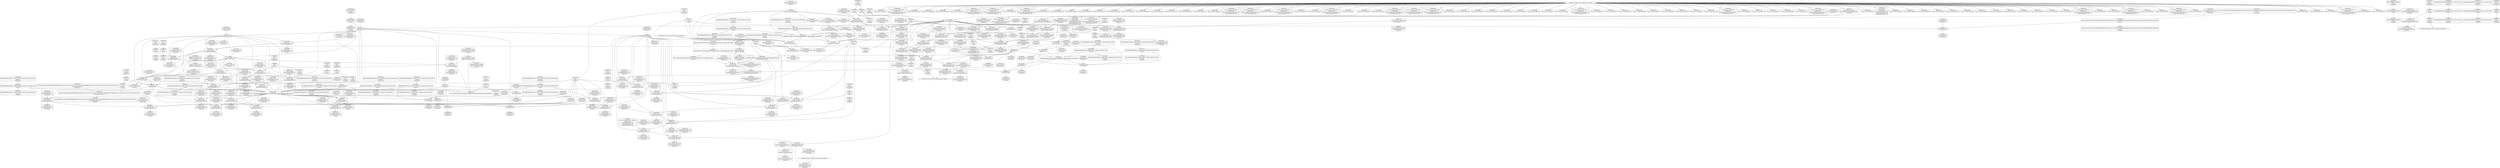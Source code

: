 digraph {
	CE0x4665ee0 [shape=record,shape=Mrecord,label="{CE0x4665ee0|i64_3|*Constant*|*SummSink*}"]
	CE0x467e840 [shape=record,shape=Mrecord,label="{CE0x467e840|current_sid:_if.then|*SummSource*}"]
	CE0x4630560 [shape=record,shape=Mrecord,label="{CE0x4630560|selinux_sem_associate:_bb|*SummSink*}"]
	CE0x46965d0 [shape=record,shape=Mrecord,label="{CE0x46965d0|get_current:_tmp2|*SummSink*}"]
	CE0x464d490 [shape=record,shape=Mrecord,label="{CE0x464d490|80:_i32,_112:_i8*,_:_CRE_49,50_}"]
	CE0x467e5e0 [shape=record,shape=Mrecord,label="{CE0x467e5e0|current_sid:_land.lhs.true|*SummSource*}"]
	CE0x4652350 [shape=record,shape=Mrecord,label="{CE0x4652350|i16_25|*Constant*|*SummSource*}"]
	CE0x4656100 [shape=record,shape=Mrecord,label="{CE0x4656100|80:_i32,_112:_i8*,_:_CRE_18,19_}"]
	CE0x4665c90 [shape=record,shape=Mrecord,label="{CE0x4665c90|i64_2|*Constant*|*SummSource*}"]
	CE0x467abf0 [shape=record,shape=Mrecord,label="{CE0x467abf0|current_sid:_tmp22|security/selinux/hooks.c,218}"]
	CE0x4634530 [shape=record,shape=Mrecord,label="{CE0x4634530|GLOBAL:_lockdep_rcu_suspicious|*Constant*|*SummSource*}"]
	CE0x46594b0 [shape=record,shape=Mrecord,label="{CE0x46594b0|avc_has_perm:_requested|Function::avc_has_perm&Arg::requested::|*SummSink*}"]
	CE0x4641800 [shape=record,shape=Mrecord,label="{CE0x4641800|80:_i32,_112:_i8*,_:_CRE_168,176_|*MultipleSource*|Function::selinux_sem_associate&Arg::sma::|security/selinux/hooks.c,5419}"]
	CE0x46495d0 [shape=record,shape=Mrecord,label="{CE0x46495d0|selinux_sem_associate:_sid2|security/selinux/hooks.c,5424}"]
	CE0x4649040 [shape=record,shape=Mrecord,label="{CE0x4649040|selinux_sem_associate:_ipc_id|security/selinux/hooks.c,5422|*SummSource*}"]
	CE0x462e0f0 [shape=record,shape=Mrecord,label="{CE0x462e0f0|i32_3|*Constant*|*SummSink*}"]
	CE0x46452c0 [shape=record,shape=Mrecord,label="{CE0x46452c0|GLOBAL:_current_sid.__warned|Global_var:current_sid.__warned}"]
	CE0x464ca30 [shape=record,shape=Mrecord,label="{CE0x464ca30|i64_5|*Constant*|*SummSink*}"]
	CE0x464cba0 [shape=record,shape=Mrecord,label="{CE0x464cba0|i64_4|*Constant*|*SummSource*}"]
	CE0x4685610 [shape=record,shape=Mrecord,label="{CE0x4685610|current_sid:_tmp13|security/selinux/hooks.c,218|*SummSink*}"]
	CE0x463e0f0 [shape=record,shape=Mrecord,label="{CE0x463e0f0|i64*_getelementptr_inbounds_(_2_x_i64_,_2_x_i64_*___llvm_gcov_ctr319,_i64_0,_i64_1)|*Constant*|*SummSource*}"]
	CE0x4647660 [shape=record,shape=Mrecord,label="{CE0x4647660|avc_has_perm:_requested|Function::avc_has_perm&Arg::requested::}"]
	CE0x4642a90 [shape=record,shape=Mrecord,label="{CE0x4642a90|80:_i32,_112:_i8*,_:_CRE_100,102_|*MultipleSource*|Function::selinux_sem_associate&Arg::sma::|security/selinux/hooks.c,5419}"]
	CE0x46838d0 [shape=record,shape=Mrecord,label="{CE0x46838d0|i8*_getelementptr_inbounds_(_45_x_i8_,_45_x_i8_*_.str12,_i32_0,_i32_0)|*Constant*|*SummSink*}"]
	CE0x46431d0 [shape=record,shape=Mrecord,label="{CE0x46431d0|80:_i32,_112:_i8*,_:_CRE_128,136_|*MultipleSource*|Function::selinux_sem_associate&Arg::sma::|security/selinux/hooks.c,5419}"]
	CE0x4679d00 [shape=record,shape=Mrecord,label="{CE0x4679d00|current_sid:_tmp21|security/selinux/hooks.c,218}"]
	CE0x4644440 [shape=record,shape=Mrecord,label="{CE0x4644440|current_sid:_tmp5|security/selinux/hooks.c,218|*SummSink*}"]
	CE0x4678340 [shape=record,shape=Mrecord,label="{CE0x4678340|_call_void_lockdep_rcu_suspicious(i8*_getelementptr_inbounds_(_25_x_i8_,_25_x_i8_*_.str3,_i32_0,_i32_0),_i32_218,_i8*_getelementptr_inbounds_(_45_x_i8_,_45_x_i8_*_.str12,_i32_0,_i32_0))_#10,_!dbg_!27727|security/selinux/hooks.c,218}"]
	CE0x4683ba0 [shape=record,shape=Mrecord,label="{CE0x4683ba0|i64*_getelementptr_inbounds_(_11_x_i64_,_11_x_i64_*___llvm_gcov_ctr125,_i64_0,_i64_9)|*Constant*}"]
	CE0x4639130 [shape=record,shape=Mrecord,label="{CE0x4639130|current_sid:_tmp5|security/selinux/hooks.c,218}"]
	CE0x464b570 [shape=record,shape=Mrecord,label="{CE0x464b570|i64*_getelementptr_inbounds_(_11_x_i64_,_11_x_i64_*___llvm_gcov_ctr125,_i64_0,_i64_1)|*Constant*}"]
	CE0x467ea90 [shape=record,shape=Mrecord,label="{CE0x467ea90|GLOBAL:_current_task|Global_var:current_task|*SummSource*}"]
	CE0x4659b60 [shape=record,shape=Mrecord,label="{CE0x4659b60|selinux_sem_associate:_u|security/selinux/hooks.c,5422|*SummSink*}"]
	CE0x4650730 [shape=record,shape=Mrecord,label="{CE0x4650730|80:_i32,_112:_i8*,_:_CRE_0,1_}"]
	CE0x46772d0 [shape=record,shape=Mrecord,label="{CE0x46772d0|current_sid:_tmp15|security/selinux/hooks.c,218|*SummSource*}"]
	CE0x46571f0 [shape=record,shape=Mrecord,label="{CE0x46571f0|80:_i32,_112:_i8*,_:_CRE_62,63_}"]
	CE0x4662ac0 [shape=record,shape=Mrecord,label="{CE0x4662ac0|current_sid:_if.end|*SummSink*}"]
	CE0x4683f00 [shape=record,shape=Mrecord,label="{CE0x4683f00|i64*_getelementptr_inbounds_(_11_x_i64_,_11_x_i64_*___llvm_gcov_ctr125,_i64_0,_i64_9)|*Constant*|*SummSink*}"]
	CE0x4695ef0 [shape=record,shape=Mrecord,label="{CE0x4695ef0|get_current:_tmp1|*SummSink*}"]
	CE0x462dde0 [shape=record,shape=Mrecord,label="{CE0x462dde0|i32_3|*Constant*}"]
	CE0x4657840 [shape=record,shape=Mrecord,label="{CE0x4657840|selinux_sem_associate:_tmp|*SummSink*}"]
	CE0x467b210 [shape=record,shape=Mrecord,label="{CE0x467b210|current_sid:_tmp23|security/selinux/hooks.c,218|*SummSource*}"]
	CE0x4655de0 [shape=record,shape=Mrecord,label="{CE0x4655de0|80:_i32,_112:_i8*,_:_CRE_15,16_}"]
	CE0x462f550 [shape=record,shape=Mrecord,label="{CE0x462f550|current_sid:_tmp|*SummSink*}"]
	CE0x4659710 [shape=record,shape=Mrecord,label="{CE0x4659710|avc_has_perm:_ssid|Function::avc_has_perm&Arg::ssid::|*SummSource*}"]
	CE0x4632f10 [shape=record,shape=Mrecord,label="{CE0x4632f10|selinux_sem_associate:_sma|Function::selinux_sem_associate&Arg::sma::}"]
	CE0x4665b60 [shape=record,shape=Mrecord,label="{CE0x4665b60|i64_2|*Constant*}"]
	CE0x46455c0 [shape=record,shape=Mrecord,label="{CE0x46455c0|80:_i32,_112:_i8*,_:_CRE_80,84_|*MultipleSource*|Function::selinux_sem_associate&Arg::sma::|security/selinux/hooks.c,5419}"]
	CE0x467b5e0 [shape=record,shape=Mrecord,label="{CE0x467b5e0|current_sid:_tmp23|security/selinux/hooks.c,218|*SummSink*}"]
	CE0x46628a0 [shape=record,shape=Mrecord,label="{CE0x46628a0|current_sid:_land.lhs.true2|*SummSink*}"]
	CE0x4683f70 [shape=record,shape=Mrecord,label="{CE0x4683f70|current_sid:_tmp17|security/selinux/hooks.c,218}"]
	CE0x4644f00 [shape=record,shape=Mrecord,label="{CE0x4644f00|current_sid:_tmp7|security/selinux/hooks.c,218|*SummSource*}"]
	CE0x64f0960 [shape=record,shape=Mrecord,label="{CE0x64f0960|80:_i32,_112:_i8*,_:_CRE_19,20_}"]
	CE0x4649150 [shape=record,shape=Mrecord,label="{CE0x4649150|selinux_sem_associate:_ipc_id|security/selinux/hooks.c,5422|*SummSink*}"]
	CE0x467a4e0 [shape=record,shape=Mrecord,label="{CE0x467a4e0|i32_22|*Constant*|*SummSink*}"]
	CE0x464b9f0 [shape=record,shape=Mrecord,label="{CE0x464b9f0|%struct.task_struct*_(%struct.task_struct**)*_asm_movq_%gs:$_1:P_,$0_,_r,im,_dirflag_,_fpsr_,_flags_|*SummSource*}"]
	CE0x4638da0 [shape=record,shape=Mrecord,label="{CE0x4638da0|80:_i32,_112:_i8*,_:_CRE_41,42_}"]
	CE0x46bebd0 [shape=record,shape=Mrecord,label="{CE0x46bebd0|i64*_getelementptr_inbounds_(_2_x_i64_,_2_x_i64_*___llvm_gcov_ctr98,_i64_0,_i64_1)|*Constant*|*SummSource*}"]
	CE0x4636860 [shape=record,shape=Mrecord,label="{CE0x4636860|i1_true|*Constant*|*SummSink*}"]
	CE0x464fcc0 [shape=record,shape=Mrecord,label="{CE0x464fcc0|80:_i32,_112:_i8*,_:_CRE_6,7_}"]
	CE0x46572d0 [shape=record,shape=Mrecord,label="{CE0x46572d0|i32_1|*Constant*|*SummSource*}"]
	CE0x463cf90 [shape=record,shape=Mrecord,label="{CE0x463cf90|selinux_sem_associate:_call|security/selinux/hooks.c,5417}"]
	CE0x464a280 [shape=record,shape=Mrecord,label="{CE0x464a280|selinux_sem_associate:_tmp7|security/selinux/hooks.c,5424|*SummSource*}"]
	CE0x4637c50 [shape=record,shape=Mrecord,label="{CE0x4637c50|i64_1|*Constant*|*SummSink*}"]
	CE0x463b290 [shape=record,shape=Mrecord,label="{CE0x463b290|80:_i32,_112:_i8*,_:_CRE_71,72_}"]
	CE0x4644df0 [shape=record,shape=Mrecord,label="{CE0x4644df0|80:_i32,_112:_i8*,_:_CRE_4,5_}"]
	CE0x46424e0 [shape=record,shape=Mrecord,label="{CE0x46424e0|i64_1|*Constant*|*SummSource*}"]
	CE0x4652d00 [shape=record,shape=Mrecord,label="{CE0x4652d00|current_sid:_do.body|*SummSource*}"]
	CE0x4663880 [shape=record,shape=Mrecord,label="{CE0x4663880|GLOBAL:___llvm_gcov_ctr125|Global_var:__llvm_gcov_ctr125|*SummSource*}"]
	CE0x4656e60 [shape=record,shape=Mrecord,label="{CE0x4656e60|80:_i32,_112:_i8*,_:_CRE_59,60_}"]
	CE0x4677f20 [shape=record,shape=Mrecord,label="{CE0x4677f20|i8_1|*Constant*|*SummSource*}"]
	CE0x46575a0 [shape=record,shape=Mrecord,label="{CE0x46575a0|current_sid:_tmp2|*SummSink*}"]
	CE0x46964f0 [shape=record,shape=Mrecord,label="{CE0x46964f0|get_current:_tmp2}"]
	CE0x4677340 [shape=record,shape=Mrecord,label="{CE0x4677340|current_sid:_tmp15|security/selinux/hooks.c,218|*SummSink*}"]
	CE0x465ffe0 [shape=record,shape=Mrecord,label="{CE0x465ffe0|current_sid:_tmp12|security/selinux/hooks.c,218|*SummSink*}"]
	CE0x4696560 [shape=record,shape=Mrecord,label="{CE0x4696560|get_current:_tmp2|*SummSource*}"]
	CE0x464d0e0 [shape=record,shape=Mrecord,label="{CE0x464d0e0|selinux_sem_associate:_tmp2|*SummSource*}"]
	"CONST[source:0(mediator),value:2(dynamic)][purpose:{object}]"
	CE0x46419a0 [shape=record,shape=Mrecord,label="{CE0x46419a0|80:_i32,_112:_i8*,_:_CRE_176,184_|*MultipleSource*|Function::selinux_sem_associate&Arg::sma::|security/selinux/hooks.c,5419}"]
	CE0x46342e0 [shape=record,shape=Mrecord,label="{CE0x46342e0|GLOBAL:_lockdep_rcu_suspicious|*Constant*}"]
	CE0x4665af0 [shape=record,shape=Mrecord,label="{CE0x4665af0|i64_0|*Constant*|*SummSource*}"]
	CE0x4685820 [shape=record,shape=Mrecord,label="{CE0x4685820|i64*_getelementptr_inbounds_(_11_x_i64_,_11_x_i64_*___llvm_gcov_ctr125,_i64_0,_i64_8)|*Constant*|*SummSink*}"]
	CE0x463fb50 [shape=record,shape=Mrecord,label="{CE0x463fb50|80:_i32,_112:_i8*,_:_CRE_31,32_}"]
	CE0x4679e30 [shape=record,shape=Mrecord,label="{CE0x4679e30|current_sid:_tmp21|security/selinux/hooks.c,218|*SummSource*}"]
	CE0x4648940 [shape=record,shape=Mrecord,label="{CE0x4648940|selinux_sem_associate:_ipc_id|security/selinux/hooks.c,5422}"]
	CE0x46366f0 [shape=record,shape=Mrecord,label="{CE0x46366f0|i1_true|*Constant*|*SummSource*}"]
	CE0x463e800 [shape=record,shape=Mrecord,label="{CE0x463e800|GLOBAL:_get_current|*Constant*|*SummSource*}"]
	CE0x4685300 [shape=record,shape=Mrecord,label="{CE0x4685300|current_sid:_tmp19|security/selinux/hooks.c,218|*SummSink*}"]
	CE0x4684ca0 [shape=record,shape=Mrecord,label="{CE0x4684ca0|current_sid:_tmp19|security/selinux/hooks.c,218}"]
	CE0x4651f10 [shape=record,shape=Mrecord,label="{CE0x4651f10|avc_has_perm:_tsid|Function::avc_has_perm&Arg::tsid::|*SummSource*}"]
	CE0x4663af0 [shape=record,shape=Mrecord,label="{CE0x4663af0|i64_0|*Constant*}"]
	CE0x4660920 [shape=record,shape=Mrecord,label="{CE0x4660920|current_sid:_tmp14|security/selinux/hooks.c,218}"]
	CE0x46404b0 [shape=record,shape=Mrecord,label="{CE0x46404b0|get_current:_tmp|*SummSink*}"]
	CE0x4642290 [shape=record,shape=Mrecord,label="{CE0x4642290|current_sid:_tmp3}"]
	CE0x463d950 [shape=record,shape=Mrecord,label="{CE0x463d950|current_sid:_land.lhs.true}"]
	CE0x4644860 [shape=record,shape=Mrecord,label="{CE0x4644860|current_sid:_tmp6|security/selinux/hooks.c,218|*SummSource*}"]
	CE0x4637db0 [shape=record,shape=Mrecord,label="{CE0x4637db0|selinux_sem_associate:_ad|security/selinux/hooks.c, 5416}"]
	CE0x467d110 [shape=record,shape=Mrecord,label="{CE0x467d110|current_sid:_tmp24|security/selinux/hooks.c,220|*SummSource*}"]
	CE0x4658490 [shape=record,shape=Mrecord,label="{CE0x4658490|selinux_sem_associate:_tmp5|security/selinux/hooks.c,5419|*SummSource*}"]
	CE0x46346c0 [shape=record,shape=Mrecord,label="{CE0x46346c0|i8*_getelementptr_inbounds_(_25_x_i8_,_25_x_i8_*_.str3,_i32_0,_i32_0)|*Constant*}"]
	CE0x4662980 [shape=record,shape=Mrecord,label="{CE0x4662980|current_sid:_if.end}"]
	CE0x46516c0 [shape=record,shape=Mrecord,label="{CE0x46516c0|selinux_sem_associate:_security|security/selinux/hooks.c,5419|*SummSink*}"]
	CE0x4644c80 [shape=record,shape=Mrecord,label="{CE0x4644c80|80:_i32,_112:_i8*,_:_CRE_2,3_}"]
	CE0x465a3e0 [shape=record,shape=Mrecord,label="{CE0x465a3e0|i32_0|*Constant*}"]
	CE0x465fcc0 [shape=record,shape=Mrecord,label="{CE0x465fcc0|get_current:_tmp3|*SummSink*}"]
	CE0x462df70 [shape=record,shape=Mrecord,label="{CE0x462df70|i32_3|*Constant*|*SummSource*}"]
	CE0x4647700 [shape=record,shape=Mrecord,label="{CE0x4647700|avc_has_perm:_requested|Function::avc_has_perm&Arg::requested::|*SummSource*}"]
	CE0x4639340 [shape=record,shape=Mrecord,label="{CE0x4639340|GLOBAL:_current_sid.__warned|Global_var:current_sid.__warned|*SummSink*}"]
	CE0x463e160 [shape=record,shape=Mrecord,label="{CE0x463e160|selinux_sem_associate:_ad|security/selinux/hooks.c, 5416|*SummSink*}"]
	CE0x464c790 [shape=record,shape=Mrecord,label="{CE0x464c790|i64_5|*Constant*}"]
	CE0x4684900 [shape=record,shape=Mrecord,label="{CE0x4684900|current_sid:_tmp18|security/selinux/hooks.c,218|*SummSource*}"]
	CE0x4639030 [shape=record,shape=Mrecord,label="{CE0x4639030|i64_0|*Constant*|*SummSink*}"]
	CE0x4648070 [shape=record,shape=Mrecord,label="{CE0x4648070|_ret_i32_%retval.0,_!dbg_!27728|security/selinux/avc.c,775|*SummSink*}"]
	CE0x4666db0 [shape=record,shape=Mrecord,label="{CE0x4666db0|current_sid:_tmp1|*SummSource*}"]
	CE0x4634780 [shape=record,shape=Mrecord,label="{CE0x4634780|i8*_getelementptr_inbounds_(_25_x_i8_,_25_x_i8_*_.str3,_i32_0,_i32_0)|*Constant*|*SummSource*}"]
	CE0x464ce40 [shape=record,shape=Mrecord,label="{CE0x464ce40|current_sid:_tmp9|security/selinux/hooks.c,218|*SummSource*}"]
	CE0x46603f0 [shape=record,shape=Mrecord,label="{CE0x46603f0|i64*_getelementptr_inbounds_(_11_x_i64_,_11_x_i64_*___llvm_gcov_ctr125,_i64_0,_i64_6)|*Constant*|*SummSource*}"]
	CE0x63611d0 [shape=record,shape=Mrecord,label="{CE0x63611d0|selinux_sem_associate:_sma|Function::selinux_sem_associate&Arg::sma::|*SummSink*}"]
	CE0x462d750 [shape=record,shape=Mrecord,label="{CE0x462d750|selinux_sem_associate:_key|security/selinux/hooks.c,5422|*SummSink*}"]
	CE0x46796a0 [shape=record,shape=Mrecord,label="{CE0x46796a0|current_sid:_sid|security/selinux/hooks.c,220|*SummSink*}"]
	CE0x465abb0 [shape=record,shape=Mrecord,label="{CE0x465abb0|current_sid:_tmp20|security/selinux/hooks.c,218}"]
	CE0x464ed80 [shape=record,shape=Mrecord,label="{CE0x464ed80|80:_i32,_112:_i8*,_:_CRE_53,54_}"]
	CE0x4635e60 [shape=record,shape=Mrecord,label="{CE0x4635e60|_call_void_mcount()_#3|*SummSink*}"]
	CE0x463af00 [shape=record,shape=Mrecord,label="{CE0x463af00|80:_i32,_112:_i8*,_:_CRE_68,69_}"]
	CE0x4655f20 [shape=record,shape=Mrecord,label="{CE0x4655f20|80:_i32,_112:_i8*,_:_CRE_16,17_}"]
	CE0x4652510 [shape=record,shape=Mrecord,label="{CE0x4652510|selinux_sem_associate:_tmp4|security/selinux/hooks.c,5419|*SummSink*}"]
	CE0x463f880 [shape=record,shape=Mrecord,label="{CE0x463f880|80:_i32,_112:_i8*,_:_CRE_28,29_}"]
	CE0x463d630 [shape=record,shape=Mrecord,label="{CE0x463d630|current_sid:_do.end}"]
	CE0x4657260 [shape=record,shape=Mrecord,label="{CE0x4657260|i64*_getelementptr_inbounds_(_2_x_i64_,_2_x_i64_*___llvm_gcov_ctr319,_i64_0,_i64_1)|*Constant*}"]
	CE0x4630bf0 [shape=record,shape=Mrecord,label="{CE0x4630bf0|selinux_sem_associate:_entry}"]
	CE0x4635a70 [shape=record,shape=Mrecord,label="{CE0x4635a70|selinux_sem_associate:_tmp4|security/selinux/hooks.c,5419}"]
	CE0x4653ec0 [shape=record,shape=Mrecord,label="{CE0x4653ec0|80:_i32,_112:_i8*,_:_CRE_45,46_}"]
	CE0x4652f80 [shape=record,shape=Mrecord,label="{CE0x4652f80|current_sid:_bb}"]
	CE0x464ea10 [shape=record,shape=Mrecord,label="{CE0x464ea10|selinux_sem_associate:_tmp2}"]
	CE0x46548d0 [shape=record,shape=Mrecord,label="{CE0x46548d0|current_sid:_entry|*SummSink*}"]
	CE0x4643c00 [shape=record,shape=Mrecord,label="{CE0x4643c00|_call_void_mcount()_#3}"]
	CE0x4633c30 [shape=record,shape=Mrecord,label="{CE0x4633c30|_call_void_lockdep_rcu_suspicious(i8*_getelementptr_inbounds_(_25_x_i8_,_25_x_i8_*_.str3,_i32_0,_i32_0),_i32_218,_i8*_getelementptr_inbounds_(_45_x_i8_,_45_x_i8_*_.str12,_i32_0,_i32_0))_#10,_!dbg_!27727|security/selinux/hooks.c,218|*SummSink*}"]
	CE0x464d5c0 [shape=record,shape=Mrecord,label="{CE0x464d5c0|80:_i32,_112:_i8*,_:_CRE_50,51_}"]
	CE0x4658c20 [shape=record,shape=Mrecord,label="{CE0x4658c20|selinux_sem_associate:_type|security/selinux/hooks.c,5421|*SummSource*}"]
	CE0x4655c20 [shape=record,shape=Mrecord,label="{CE0x4655c20|i8_4|*Constant*|*SummSource*}"]
	CE0x4677880 [shape=record,shape=Mrecord,label="{CE0x4677880|current_sid:_tmp16|security/selinux/hooks.c,218}"]
	CE0x464a5f0 [shape=record,shape=Mrecord,label="{CE0x464a5f0|0:_i8,_:_GCMR_current_sid.__warned_internal_global_i8_0,_section_.data.unlikely_,_align_1:_elem_0:default:}"]
	CE0x464d230 [shape=record,shape=Mrecord,label="{CE0x464d230|80:_i32,_112:_i8*,_:_CRE_47,48_}"]
	CE0x4645ae0 [shape=record,shape=Mrecord,label="{CE0x4645ae0|80:_i32,_112:_i8*,_:_CRE_92,96_|*MultipleSource*|Function::selinux_sem_associate&Arg::sma::|security/selinux/hooks.c,5419}"]
	CE0x463fff0 [shape=record,shape=Mrecord,label="{CE0x463fff0|get_current:_tmp1}"]
	CE0x4666fd0 [shape=record,shape=Mrecord,label="{CE0x4666fd0|current_sid:_tmp1|*SummSink*}"]
	CE0x4635c60 [shape=record,shape=Mrecord,label="{CE0x4635c60|selinux_sem_associate:_call3|security/selinux/hooks.c,5424}"]
	CE0x464b160 [shape=record,shape=Mrecord,label="{CE0x464b160|get_current:_tmp4|./arch/x86/include/asm/current.h,14|*SummSink*}"]
	CE0x4640920 [shape=record,shape=Mrecord,label="{CE0x4640920|i64*_getelementptr_inbounds_(_2_x_i64_,_2_x_i64_*___llvm_gcov_ctr98,_i64_0,_i64_1)|*Constant*|*SummSink*}"]
	CE0x46a4450 [shape=record,shape=Mrecord,label="{CE0x46a4450|i64*_getelementptr_inbounds_(_2_x_i64_,_2_x_i64_*___llvm_gcov_ctr98,_i64_0,_i64_0)|*Constant*|*SummSource*}"]
	CE0x46530e0 [shape=record,shape=Mrecord,label="{CE0x46530e0|_ret_i32_%tmp24,_!dbg_!27742|security/selinux/hooks.c,220|*SummSink*}"]
	CE0x464a860 [shape=record,shape=Mrecord,label="{CE0x464a860|current_sid:_tmp8|security/selinux/hooks.c,218|*SummSource*}"]
	CE0x4644b30 [shape=record,shape=Mrecord,label="{CE0x4644b30|current_sid:_tmp7|security/selinux/hooks.c,218}"]
	CE0x4635000 [shape=record,shape=Mrecord,label="{CE0x4635000|current_sid:_tobool|security/selinux/hooks.c,218|*SummSink*}"]
	CE0x4632b20 [shape=record,shape=Mrecord,label="{CE0x4632b20|i64*_getelementptr_inbounds_(_2_x_i64_,_2_x_i64_*___llvm_gcov_ctr319,_i64_0,_i64_0)|*Constant*|*SummSource*}"]
	CE0x46437a0 [shape=record,shape=Mrecord,label="{CE0x46437a0|_call_void_mcount()_#3}"]
	CE0x464ffd0 [shape=record,shape=Mrecord,label="{CE0x464ffd0|get_current:_entry|*SummSink*}"]
	CE0x46303c0 [shape=record,shape=Mrecord,label="{CE0x46303c0|GLOBAL:_current_sid|*Constant*|*SummSink*}"]
	CE0x463d540 [shape=record,shape=Mrecord,label="{CE0x463d540|i32_1|*Constant*}"]
	CE0x4656f90 [shape=record,shape=Mrecord,label="{CE0x4656f90|80:_i32,_112:_i8*,_:_CRE_60,61_}"]
	CE0x464d840 [shape=record,shape=Mrecord,label="{CE0x464d840|i64*_getelementptr_inbounds_(_2_x_i64_,_2_x_i64_*___llvm_gcov_ctr319,_i64_0,_i64_0)|*Constant*|*SummSink*}"]
	CE0x4652220 [shape=record,shape=Mrecord,label="{CE0x4652220|i16_25|*Constant*}"]
	CE0x4651150 [shape=record,shape=Mrecord,label="{CE0x4651150|80:_i32,_112:_i8*,_:_CRE_27,28_}"]
	CE0x467a1b0 [shape=record,shape=Mrecord,label="{CE0x467a1b0|i32_22|*Constant*}"]
	CE0x64f0a50 [shape=record,shape=Mrecord,label="{CE0x64f0a50|80:_i32,_112:_i8*,_:_CRE_20,21_}"]
	CE0x4660c10 [shape=record,shape=Mrecord,label="{CE0x4660c10|current_sid:_tmp14|security/selinux/hooks.c,218|*SummSink*}"]
	CE0x4632910 [shape=record,shape=Mrecord,label="{CE0x4632910|selinux_sem_associate:_entry|*SummSink*}"]
	CE0x4643ed0 [shape=record,shape=Mrecord,label="{CE0x4643ed0|80:_i32,_112:_i8*,_:_CRE_63,64_}"]
	CE0x65b2910 [shape=record,shape=Mrecord,label="{CE0x65b2910|selinux_sem_associate:_sem_perm|security/selinux/hooks.c,5419|*SummSink*}"]
	CE0x462daf0 [shape=record,shape=Mrecord,label="{CE0x462daf0|selinux_sem_associate:_call3|security/selinux/hooks.c,5424|*SummSource*}"]
	CE0x4647e90 [shape=record,shape=Mrecord,label="{CE0x4647e90|_ret_i32_%retval.0,_!dbg_!27728|security/selinux/avc.c,775|*SummSource*}"]
	CE0x46574c0 [shape=record,shape=Mrecord,label="{CE0x46574c0|current_sid:_tmp2}"]
	CE0x46423f0 [shape=record,shape=Mrecord,label="{CE0x46423f0|current_sid:_tmp3|*SummSink*}"]
	CE0x4639730 [shape=record,shape=Mrecord,label="{CE0x4639730|current_sid:_tmp8|security/selinux/hooks.c,218}"]
	CE0x3f30030 [shape=record,shape=Mrecord,label="{CE0x3f30030|80:_i32,_112:_i8*,_:_CRE_1,2_}"]
	CE0x46414c0 [shape=record,shape=Mrecord,label="{CE0x46414c0|80:_i32,_112:_i8*,_:_CRE_152,160_|*MultipleSource*|Function::selinux_sem_associate&Arg::sma::|security/selinux/hooks.c,5419}"]
	CE0x464f110 [shape=record,shape=Mrecord,label="{CE0x464f110|80:_i32,_112:_i8*,_:_CRE_56,57_}"]
	CE0x4659d80 [shape=record,shape=Mrecord,label="{CE0x4659d80|i32_(i32,_i32,_i16,_i32,_%struct.common_audit_data*)*_bitcast_(i32_(i32,_i32,_i16,_i32,_%struct.common_audit_data.495*)*_avc_has_perm_to_i32_(i32,_i32,_i16,_i32,_%struct.common_audit_data*)*)|*Constant*}"]
	CE0x4657530 [shape=record,shape=Mrecord,label="{CE0x4657530|current_sid:_tmp2|*SummSource*}"]
	CE0x4667ce0 [shape=record,shape=Mrecord,label="{CE0x4667ce0|current_sid:_tmp11|security/selinux/hooks.c,218}"]
	CE0x467d020 [shape=record,shape=Mrecord,label="{CE0x467d020|current_sid:_tmp24|security/selinux/hooks.c,220}"]
	CE0x4649d10 [shape=record,shape=Mrecord,label="{CE0x4649d10|4:_i32,_:_CRE_0,2_|*MultipleSource*|security/selinux/hooks.c,5424|security/selinux/hooks.c,5419|security/selinux/hooks.c,5419}"]
	CE0x4633280 [shape=record,shape=Mrecord,label="{CE0x4633280|selinux_sem_associate:_entry|*SummSource*}"]
	CE0x4660aa0 [shape=record,shape=Mrecord,label="{CE0x4660aa0|current_sid:_tmp14|security/selinux/hooks.c,218|*SummSource*}"]
	CE0x46365c0 [shape=record,shape=Mrecord,label="{CE0x46365c0|i1_true|*Constant*}"]
	CE0x4662910 [shape=record,shape=Mrecord,label="{CE0x4662910|i64*_getelementptr_inbounds_(_11_x_i64_,_11_x_i64_*___llvm_gcov_ctr125,_i64_0,_i64_0)|*Constant*|*SummSink*}"]
	CE0x46547a0 [shape=record,shape=Mrecord,label="{CE0x46547a0|current_sid:_entry}"]
	CE0x4651420 [shape=record,shape=Mrecord,label="{CE0x4651420|80:_i32,_112:_i8*,_:_CRE_12,13_}"]
	CE0x467a2e0 [shape=record,shape=Mrecord,label="{CE0x467a2e0|i32_22|*Constant*|*SummSource*}"]
	CE0x4658a80 [shape=record,shape=Mrecord,label="{CE0x4658a80|selinux_sem_associate:_type|security/selinux/hooks.c,5421}"]
	CE0x463a3f0 [shape=record,shape=Mrecord,label="{CE0x463a3f0|current_sid:_tmp}"]
	CE0x4653ff0 [shape=record,shape=Mrecord,label="{CE0x4653ff0|80:_i32,_112:_i8*,_:_CRE_46,47_}"]
	CE0x4651ae0 [shape=record,shape=Mrecord,label="{CE0x4651ae0|selinux_sem_associate:_tmp4|security/selinux/hooks.c,5419|*SummSource*}"]
	CE0x4691d80 [shape=record,shape=Mrecord,label="{CE0x4691d80|get_current:_tmp4|./arch/x86/include/asm/current.h,14}"]
	CE0x4634890 [shape=record,shape=Mrecord,label="{CE0x4634890|i8*_getelementptr_inbounds_(_25_x_i8_,_25_x_i8_*_.str3,_i32_0,_i32_0)|*Constant*|*SummSink*}"]
	CE0x467d410 [shape=record,shape=Mrecord,label="{CE0x467d410|get_current:_bb}"]
	CE0x4644390 [shape=record,shape=Mrecord,label="{CE0x4644390|80:_i32,_112:_i8*,_:_CRE_67,68_}"]
	CE0x4658630 [shape=record,shape=Mrecord,label="{CE0x4658630|selinux_sem_associate:_tmp5|security/selinux/hooks.c,5419|*SummSink*}"]
	CE0x465fc20 [shape=record,shape=Mrecord,label="{CE0x465fc20|get_current:_tmp3|*SummSource*}"]
	CE0x4638ec0 [shape=record,shape=Mrecord,label="{CE0x4638ec0|GLOBAL:_current_sid.__warned|Global_var:current_sid.__warned|*SummSource*}"]
	CE0x464cc70 [shape=record,shape=Mrecord,label="{CE0x464cc70|i64_4|*Constant*|*SummSink*}"]
	CE0x4639210 [shape=record,shape=Mrecord,label="{CE0x4639210|i64*_getelementptr_inbounds_(_11_x_i64_,_11_x_i64_*___llvm_gcov_ctr125,_i64_0,_i64_6)|*Constant*|*SummSink*}"]
	CE0x4650250 [shape=record,shape=Mrecord,label="{CE0x4650250|_ret_%struct.task_struct*_%tmp4,_!dbg_!27714|./arch/x86/include/asm/current.h,14}"]
	CE0x464ff10 [shape=record,shape=Mrecord,label="{CE0x464ff10|get_current:_entry|*SummSource*}"]
	CE0x46641f0 [shape=record,shape=Mrecord,label="{CE0x46641f0|current_sid:_sid|security/selinux/hooks.c,220|*SummSource*}"]
	CE0x46407f0 [shape=record,shape=Mrecord,label="{CE0x46407f0|selinux_sem_associate:_tmp}"]
	CE0x463d7e0 [shape=record,shape=Mrecord,label="{CE0x463d7e0|current_sid:_do.end|*SummSink*}"]
	CE0x467d5d0 [shape=record,shape=Mrecord,label="{CE0x467d5d0|get_current:_bb|*SummSink*}"]
	CE0x4677b70 [shape=record,shape=Mrecord,label="{CE0x4677b70|current_sid:_tmp16|security/selinux/hooks.c,218|*SummSink*}"]
	CE0x4679b80 [shape=record,shape=Mrecord,label="{CE0x4679b80|COLLAPSED:_GCMRE_current_task_external_global_%struct.task_struct*:_elem_0::|security/selinux/hooks.c,218}"]
	CE0x4633b10 [shape=record,shape=Mrecord,label="{CE0x4633b10|current_sid:_land.lhs.true2}"]
	CE0x4647230 [shape=record,shape=Mrecord,label="{CE0x4647230|i32_64|*Constant*|*SummSource*}"]
	CE0x4651a10 [shape=record,shape=Mrecord,label="{CE0x4651a10|selinux_sem_associate:_type|security/selinux/hooks.c,5421|*SummSink*}"]
	CE0x462d260 [shape=record,shape=Mrecord,label="{CE0x462d260|selinux_sem_associate:_sem_perm1|security/selinux/hooks.c,5422|*SummSink*}"]
	CE0x462dd70 [shape=record,shape=Mrecord,label="{CE0x462dd70|selinux_sem_associate:_key|security/selinux/hooks.c,5422}"]
	CE0x4677a00 [shape=record,shape=Mrecord,label="{CE0x4677a00|current_sid:_tmp16|security/selinux/hooks.c,218|*SummSource*}"]
	CE0x4653b30 [shape=record,shape=Mrecord,label="{CE0x4653b30|80:_i32,_112:_i8*,_:_CRE_42,43_}"]
	CE0x467e680 [shape=record,shape=Mrecord,label="{CE0x467e680|current_sid:_land.lhs.true|*SummSink*}"]
	CE0x46438a0 [shape=record,shape=Mrecord,label="{CE0x46438a0|_call_void_mcount()_#3|*SummSource*}"]
	CE0x464cd10 [shape=record,shape=Mrecord,label="{CE0x464cd10|current_sid:_tmp9|security/selinux/hooks.c,218}"]
	CE0x4635d20 [shape=record,shape=Mrecord,label="{CE0x4635d20|_call_void_mcount()_#3}"]
	CE0x467aa70 [shape=record,shape=Mrecord,label="{CE0x467aa70|COLLAPSED:_CMRE:_elem_0::|security/selinux/hooks.c,218}"]
	CE0x463e680 [shape=record,shape=Mrecord,label="{CE0x463e680|GLOBAL:_get_current|*Constant*}"]
	CE0x4651730 [shape=record,shape=Mrecord,label="{CE0x4651730|i32_10|*Constant*|*SummSink*}"]
	CE0x463f720 [shape=record,shape=Mrecord,label="{CE0x463f720|get_current:_tmp1|*SummSource*}"]
	CE0x4638a10 [shape=record,shape=Mrecord,label="{CE0x4638a10|80:_i32,_112:_i8*,_:_CRE_38,39_}"]
	CE0x4638b40 [shape=record,shape=Mrecord,label="{CE0x4638b40|80:_i32,_112:_i8*,_:_CRE_39,40_}"]
	"CONST[source:2(external),value:2(dynamic)][purpose:{subject}]"
	CE0x467d200 [shape=record,shape=Mrecord,label="{CE0x467d200|current_sid:_tmp24|security/selinux/hooks.c,220|*SummSink*}"]
	CE0x4639c90 [shape=record,shape=Mrecord,label="{CE0x4639c90|80:_i32,_112:_i8*,_:_CRE_36,37_}"]
	CE0x463b030 [shape=record,shape=Mrecord,label="{CE0x463b030|80:_i32,_112:_i8*,_:_CRE_69,70_}"]
	CE0x467ae60 [shape=record,shape=Mrecord,label="{CE0x467ae60|current_sid:_tmp22|security/selinux/hooks.c,218|*SummSink*}"]
	CE0x4646db0 [shape=record,shape=Mrecord,label="{CE0x4646db0|avc_has_perm:_tclass|Function::avc_has_perm&Arg::tclass::}"]
	"CONST[source:1(input),value:2(dynamic)][purpose:{object}]"
	CE0x4651380 [shape=record,shape=Mrecord,label="{CE0x4651380|80:_i32,_112:_i8*,_:_CRE_9,10_}"]
	CE0x4643940 [shape=record,shape=Mrecord,label="{CE0x4643940|_call_void_mcount()_#3|*SummSink*}"]
	CE0x463ea80 [shape=record,shape=Mrecord,label="{CE0x463ea80|get_current:_entry}"]
	CE0x4681190 [shape=record,shape=Mrecord,label="{CE0x4681190|current_sid:_call4|security/selinux/hooks.c,218}"]
	CE0x4665f80 [shape=record,shape=Mrecord,label="{CE0x4665f80|current_sid:_tmp4|security/selinux/hooks.c,218}"]
	CE0x467d4f0 [shape=record,shape=Mrecord,label="{CE0x467d4f0|get_current:_bb|*SummSource*}"]
	CE0x4634b60 [shape=record,shape=Mrecord,label="{CE0x4634b60|i32_218|*Constant*|*SummSource*}"]
	CE0x46797a0 [shape=record,shape=Mrecord,label="{CE0x46797a0|current_sid:_cred|security/selinux/hooks.c,218|*SummSource*}"]
	CE0x46812c0 [shape=record,shape=Mrecord,label="{CE0x46812c0|current_sid:_call4|security/selinux/hooks.c,218|*SummSource*}"]
	CE0x4696ed0 [shape=record,shape=Mrecord,label="{CE0x4696ed0|COLLAPSED:_GCMRE___llvm_gcov_ctr98_internal_global_2_x_i64_zeroinitializer:_elem_0:default:}"]
	CE0x462d160 [shape=record,shape=Mrecord,label="{CE0x462d160|i8_4|*Constant*|*SummSink*}"]
	CE0x4636420 [shape=record,shape=Mrecord,label="{CE0x4636420|avc_has_perm:_entry|*SummSink*}"]
	CE0x464bbe0 [shape=record,shape=Mrecord,label="{CE0x464bbe0|%struct.task_struct*_(%struct.task_struct**)*_asm_movq_%gs:$_1:P_,$0_,_r,im,_dirflag_,_fpsr_,_flags_|*SummSink*}"]
	CE0x46420d0 [shape=record,shape=Mrecord,label="{CE0x46420d0|current_sid:_call|security/selinux/hooks.c,218}"]
	CE0x4650360 [shape=record,shape=Mrecord,label="{CE0x4650360|_ret_%struct.task_struct*_%tmp4,_!dbg_!27714|./arch/x86/include/asm/current.h,14|*SummSink*}"]
	CE0x463d430 [shape=record,shape=Mrecord,label="{CE0x463d430|selinux_sem_associate:_tmp3|*SummSink*}"]
	CE0x464fdb0 [shape=record,shape=Mrecord,label="{CE0x464fdb0|80:_i32,_112:_i8*,_:_CRE_7,8_}"]
	CE0x46680f0 [shape=record,shape=Mrecord,label="{CE0x46680f0|current_sid:_tmp12|security/selinux/hooks.c,218}"]
	CE0x4642330 [shape=record,shape=Mrecord,label="{CE0x4642330|current_sid:_tmp3|*SummSource*}"]
	CE0x4651600 [shape=record,shape=Mrecord,label="{CE0x4651600|80:_i32,_112:_i8*,_:_CRE_14,15_}"]
	CE0x4667950 [shape=record,shape=Mrecord,label="{CE0x4667950|current_sid:_tmp10|security/selinux/hooks.c,218|*SummSource*}"]
	CE0x463fa60 [shape=record,shape=Mrecord,label="{CE0x463fa60|80:_i32,_112:_i8*,_:_CRE_30,31_}"]
	CE0x4679430 [shape=record,shape=Mrecord,label="{CE0x4679430|i32_78|*Constant*}"]
	CE0x463e3e0 [shape=record,shape=Mrecord,label="{CE0x463e3e0|current_sid:_call4|security/selinux/hooks.c,218|*SummSink*}"]
	CE0x467b7e0 [shape=record,shape=Mrecord,label="{CE0x467b7e0|i32_1|*Constant*}"]
	CE0x4659130 [shape=record,shape=Mrecord,label="{CE0x4659130|i32_(i32,_i32,_i16,_i32,_%struct.common_audit_data*)*_bitcast_(i32_(i32,_i32,_i16,_i32,_%struct.common_audit_data.495*)*_avc_has_perm_to_i32_(i32,_i32,_i16,_i32,_%struct.common_audit_data*)*)|*Constant*|*SummSink*}"]
	CE0x4664cc0 [shape=record,shape=Mrecord,label="{CE0x4664cc0|i64*_getelementptr_inbounds_(_11_x_i64_,_11_x_i64_*___llvm_gcov_ctr125,_i64_0,_i64_1)|*Constant*|*SummSink*}"]
	CE0x4656010 [shape=record,shape=Mrecord,label="{CE0x4656010|80:_i32,_112:_i8*,_:_CRE_17,18_}"]
	CE0x46398d0 [shape=record,shape=Mrecord,label="{CE0x46398d0|80:_i32,_112:_i8*,_:_CRE_76,80_|*MultipleSource*|Function::selinux_sem_associate&Arg::sma::|security/selinux/hooks.c,5419}"]
	CE0x64f0c30 [shape=record,shape=Mrecord,label="{CE0x64f0c30|80:_i32,_112:_i8*,_:_CRE_22,23_}"]
	CE0x4648570 [shape=record,shape=Mrecord,label="{CE0x4648570|current_sid:_bb|*SummSink*}"]
	CE0x46837f0 [shape=record,shape=Mrecord,label="{CE0x46837f0|i8*_getelementptr_inbounds_(_45_x_i8_,_45_x_i8_*_.str12,_i32_0,_i32_0)|*Constant*}"]
	CE0x4667a80 [shape=record,shape=Mrecord,label="{CE0x4667a80|current_sid:_tmp10|security/selinux/hooks.c,218|*SummSink*}"]
	CE0x464d150 [shape=record,shape=Mrecord,label="{CE0x464d150|selinux_sem_associate:_tmp2|*SummSink*}"]
	CE0x467b090 [shape=record,shape=Mrecord,label="{CE0x467b090|current_sid:_tmp23|security/selinux/hooks.c,218}"]
	CE0x4659bd0 [shape=record,shape=Mrecord,label="{CE0x4659bd0|selinux_sem_associate:_tmp6|security/selinux/hooks.c,5422}"]
	CE0x4649e20 [shape=record,shape=Mrecord,label="{CE0x4649e20|4:_i32,_:_CRE_4,8_|*MultipleSource*|security/selinux/hooks.c,5424|security/selinux/hooks.c,5419|security/selinux/hooks.c,5419}"]
	CE0x464a430 [shape=record,shape=Mrecord,label="{CE0x464a430|selinux_sem_associate:_tmp7|security/selinux/hooks.c,5424|*SummSink*}"]
	CE0x4635290 [shape=record,shape=Mrecord,label="{CE0x4635290|current_sid:_tmp6|security/selinux/hooks.c,218}"]
	CE0x46492c0 [shape=record,shape=Mrecord,label="{CE0x46492c0|selinux_sem_associate:_sid2|security/selinux/hooks.c,5424|*SummSink*}"]
	CE0x46518e0 [shape=record,shape=Mrecord,label="{CE0x46518e0|selinux_sem_associate:_security|security/selinux/hooks.c,5419}"]
	CE0x46474b0 [shape=record,shape=Mrecord,label="{CE0x46474b0|i32_64|*Constant*|*SummSink*}"]
	CE0x462d620 [shape=record,shape=Mrecord,label="{CE0x462d620|selinux_sem_associate:_sem_perm1|security/selinux/hooks.c,5422|*SummSource*}"]
	CE0x46851e0 [shape=record,shape=Mrecord,label="{CE0x46851e0|i64*_getelementptr_inbounds_(_11_x_i64_,_11_x_i64_*___llvm_gcov_ctr125,_i64_0,_i64_10)|*Constant*|*SummSource*}"]
	CE0x467a6b0 [shape=record,shape=Mrecord,label="{CE0x467a6b0|current_sid:_security|security/selinux/hooks.c,218|*SummSource*}"]
	CE0x46783b0 [shape=record,shape=Mrecord,label="{CE0x46783b0|_call_void_lockdep_rcu_suspicious(i8*_getelementptr_inbounds_(_25_x_i8_,_25_x_i8_*_.str3,_i32_0,_i32_0),_i32_218,_i8*_getelementptr_inbounds_(_45_x_i8_,_45_x_i8_*_.str12,_i32_0,_i32_0))_#10,_!dbg_!27727|security/selinux/hooks.c,218|*SummSource*}"]
	CE0x4684330 [shape=record,shape=Mrecord,label="{CE0x4684330|current_sid:_tmp17|security/selinux/hooks.c,218|*SummSource*}"]
	CE0x4683d70 [shape=record,shape=Mrecord,label="{CE0x4683d70|i64*_getelementptr_inbounds_(_11_x_i64_,_11_x_i64_*___llvm_gcov_ctr125,_i64_0,_i64_9)|*Constant*|*SummSource*}"]
	CE0x4696f40 [shape=record,shape=Mrecord,label="{CE0x4696f40|get_current:_tmp|*SummSource*}"]
	CE0x4651060 [shape=record,shape=Mrecord,label="{CE0x4651060|80:_i32,_112:_i8*,_:_CRE_26,27_}"]
	CE0x46644d0 [shape=record,shape=Mrecord,label="{CE0x46644d0|i64*_getelementptr_inbounds_(_2_x_i64_,_2_x_i64_*___llvm_gcov_ctr98,_i64_0,_i64_0)|*Constant*|*SummSink*}"]
	CE0x4634f60 [shape=record,shape=Mrecord,label="{CE0x4634f60|current_sid:_call|security/selinux/hooks.c,218|*SummSink*}"]
	CE0x4677da0 [shape=record,shape=Mrecord,label="{CE0x4677da0|i8_1|*Constant*}"]
	CE0x4664d30 [shape=record,shape=Mrecord,label="{CE0x4664d30|i64_1|*Constant*}"]
	CE0x46412e0 [shape=record,shape=Mrecord,label="{CE0x46412e0|80:_i32,_112:_i8*,_:_CRE_144,152_|*MultipleSource*|Function::selinux_sem_associate&Arg::sma::|security/selinux/hooks.c,5419}"]
	CE0x4651510 [shape=record,shape=Mrecord,label="{CE0x4651510|80:_i32,_112:_i8*,_:_CRE_13,14_}"]
	CE0x464d040 [shape=record,shape=Mrecord,label="{CE0x464d040|i64*_getelementptr_inbounds_(_2_x_i64_,_2_x_i64_*___llvm_gcov_ctr319,_i64_0,_i64_1)|*Constant*|*SummSink*}"]
	CE0x4636a40 [shape=record,shape=Mrecord,label="{CE0x4636a40|i64*_getelementptr_inbounds_(_11_x_i64_,_11_x_i64_*___llvm_gcov_ctr125,_i64_0,_i64_8)|*Constant*}"]
	CE0x46569e0 [shape=record,shape=Mrecord,label="{CE0x46569e0|selinux_sem_associate:_call|security/selinux/hooks.c,5417|*SummSink*}"]
	CE0x4640520 [shape=record,shape=Mrecord,label="{CE0x4640520|COLLAPSED:_GCMRE___llvm_gcov_ctr319_internal_global_2_x_i64_zeroinitializer:_elem_0:default:}"]
	CE0x6361110 [shape=record,shape=Mrecord,label="{CE0x6361110|selinux_sem_associate:_sma|Function::selinux_sem_associate&Arg::sma::|*SummSource*}"]
	CE0x463e9d0 [shape=record,shape=Mrecord,label="{CE0x463e9d0|GLOBAL:_get_current|*Constant*|*SummSink*}"]
	CE0x4667e10 [shape=record,shape=Mrecord,label="{CE0x4667e10|current_sid:_tmp11|security/selinux/hooks.c,218|*SummSource*}"]
	CE0x4644130 [shape=record,shape=Mrecord,label="{CE0x4644130|80:_i32,_112:_i8*,_:_CRE_65,66_}"]
	CE0x4648760 [shape=record,shape=Mrecord,label="{CE0x4648760|i64*_getelementptr_inbounds_(_11_x_i64_,_11_x_i64_*___llvm_gcov_ctr125,_i64_0,_i64_0)|*Constant*|*SummSource*}"]
	CE0x463d2c0 [shape=record,shape=Mrecord,label="{CE0x463d2c0|selinux_sem_associate:_tmp3}"]
	CE0x4665d70 [shape=record,shape=Mrecord,label="{CE0x4665d70|i64_2|*Constant*|*SummSink*}"]
	CE0x4641b40 [shape=record,shape=Mrecord,label="{CE0x4641b40|80:_i32,_112:_i8*,_:_CRE_184,188_|*MultipleSource*|Function::selinux_sem_associate&Arg::sma::|security/selinux/hooks.c,5419}"]
	CE0x4633610 [shape=record,shape=Mrecord,label="{CE0x4633610|_ret_i32_%call3,_!dbg_!27729|security/selinux/hooks.c,5424|*SummSink*}"]
	CE0x4664100 [shape=record,shape=Mrecord,label="{CE0x4664100|current_sid:_sid|security/selinux/hooks.c,220}"]
	CE0x4634d20 [shape=record,shape=Mrecord,label="{CE0x4634d20|i32_218|*Constant*|*SummSink*}"]
	CE0x63612b0 [shape=record,shape=Mrecord,label="{CE0x63612b0|selinux_sem_associate:_sem_perm|security/selinux/hooks.c,5419}"]
	CE0x4654a50 [shape=record,shape=Mrecord,label="{CE0x4654a50|_ret_i32_%tmp24,_!dbg_!27742|security/selinux/hooks.c,220}"]
	CE0x463d090 [shape=record,shape=Mrecord,label="{CE0x463d090|_call_void_mcount()_#3|*SummSink*}"]
	CE0x464a960 [shape=record,shape=Mrecord,label="{CE0x464a960|current_sid:_tmp8|security/selinux/hooks.c,218|*SummSink*}"]
	CE0x465e980 [shape=record,shape=Mrecord,label="{CE0x465e980|current_sid:_tmp20|security/selinux/hooks.c,218|*SummSink*}"]
	CE0x465fe90 [shape=record,shape=Mrecord,label="{CE0x465fe90|current_sid:_tmp12|security/selinux/hooks.c,218|*SummSource*}"]
	CE0x464d6f0 [shape=record,shape=Mrecord,label="{CE0x464d6f0|80:_i32,_112:_i8*,_:_CRE_51,52_}"]
	CE0x463d6d0 [shape=record,shape=Mrecord,label="{CE0x463d6d0|current_sid:_do.end|*SummSource*}"]
	CE0x6361240 [shape=record,shape=Mrecord,label="{CE0x6361240|80:_i32,_112:_i8*,_:_CRE_3,4_}"]
	CE0x4642550 [shape=record,shape=Mrecord,label="{CE0x4642550|selinux_sem_associate:_tmp1|*SummSource*}"]
	CE0x4653d90 [shape=record,shape=Mrecord,label="{CE0x4653d90|80:_i32,_112:_i8*,_:_CRE_44,45_}"]
	CE0x4679840 [shape=record,shape=Mrecord,label="{CE0x4679840|current_sid:_cred|security/selinux/hooks.c,218|*SummSink*}"]
	CE0x4656c30 [shape=record,shape=Mrecord,label="{CE0x4656c30|80:_i32,_112:_i8*,_:_CRE_57,58_}"]
	CE0x46794a0 [shape=record,shape=Mrecord,label="{CE0x46794a0|i32_78|*Constant*|*SummSink*}"]
	CE0x4652080 [shape=record,shape=Mrecord,label="{CE0x4652080|avc_has_perm:_tsid|Function::avc_has_perm&Arg::tsid::|*SummSink*}"]
	CE0x4651c10 [shape=record,shape=Mrecord,label="{CE0x4651c10|avc_has_perm:_ssid|Function::avc_has_perm&Arg::ssid::|*SummSink*}"]
	CE0x4646cb0 [shape=record,shape=Mrecord,label="{CE0x4646cb0|i16_25|*Constant*|*SummSink*}"]
	CE0x464c8c0 [shape=record,shape=Mrecord,label="{CE0x464c8c0|i64_5|*Constant*|*SummSource*}"]
	CE0x4641e80 [shape=record,shape=Mrecord,label="{CE0x4641e80|i32_10|*Constant*|*SummSource*}"]
	CE0x46855a0 [shape=record,shape=Mrecord,label="{CE0x46855a0|current_sid:_tmp13|security/selinux/hooks.c,218|*SummSource*}"]
	CE0x46beb60 [shape=record,shape=Mrecord,label="{CE0x46beb60|i64*_getelementptr_inbounds_(_2_x_i64_,_2_x_i64_*___llvm_gcov_ctr98,_i64_0,_i64_1)|*Constant*}"]
	CE0x4642c30 [shape=record,shape=Mrecord,label="{CE0x4642c30|80:_i32,_112:_i8*,_:_CRE_104,112_|*MultipleSource*|Function::selinux_sem_associate&Arg::sma::|security/selinux/hooks.c,5419}"]
	CE0x463d4d0 [shape=record,shape=Mrecord,label="{CE0x463d4d0|selinux_sem_associate:_tmp1|*SummSink*}"]
	CE0x4644990 [shape=record,shape=Mrecord,label="{CE0x4644990|current_sid:_tmp6|security/selinux/hooks.c,218|*SummSink*}"]
	CE0x46658f0 [shape=record,shape=Mrecord,label="{CE0x46658f0|current_sid:_tobool|security/selinux/hooks.c,218|*SummSource*}"]
	CE0x467a5f0 [shape=record,shape=Mrecord,label="{CE0x467a5f0|current_sid:_security|security/selinux/hooks.c,218}"]
	CE0x46568f0 [shape=record,shape=Mrecord,label="{CE0x46568f0|selinux_sem_associate:_call|security/selinux/hooks.c,5417|*SummSource*}"]
	CE0x465ad50 [shape=record,shape=Mrecord,label="{CE0x465ad50|current_sid:_tmp20|security/selinux/hooks.c,218|*SummSource*}"]
	CE0x4683860 [shape=record,shape=Mrecord,label="{CE0x4683860|i8*_getelementptr_inbounds_(_45_x_i8_,_45_x_i8_*_.str12,_i32_0,_i32_0)|*Constant*|*SummSource*}"]
	CE0x465fb80 [shape=record,shape=Mrecord,label="{CE0x465fb80|get_current:_tmp3}"]
	CE0x463a4d0 [shape=record,shape=Mrecord,label="{CE0x463a4d0|current_sid:_tmp|*SummSource*}"]
	CE0x46599a0 [shape=record,shape=Mrecord,label="{CE0x46599a0|avc_has_perm:_entry|*SummSource*}"]
	CE0x4644000 [shape=record,shape=Mrecord,label="{CE0x4644000|80:_i32,_112:_i8*,_:_CRE_64,65_}"]
	CE0x4650f70 [shape=record,shape=Mrecord,label="{CE0x4650f70|80:_i32,_112:_i8*,_:_CRE_25,26_}"]
	CE0x463b160 [shape=record,shape=Mrecord,label="{CE0x463b160|80:_i32,_112:_i8*,_:_CRE_70,71_}"]
	CE0x4679f20 [shape=record,shape=Mrecord,label="{CE0x4679f20|current_sid:_tmp21|security/selinux/hooks.c,218|*SummSink*}"]
	CE0x4641660 [shape=record,shape=Mrecord,label="{CE0x4641660|80:_i32,_112:_i8*,_:_CRE_160,168_|*MultipleSource*|Function::selinux_sem_associate&Arg::sma::|security/selinux/hooks.c,5419}"]
	CE0x5a12c90 [shape=record,shape=Mrecord,label="{CE0x5a12c90|selinux_sem_associate:_sem_perm|security/selinux/hooks.c,5419|*SummSource*}"]
	CE0x4656b90 [shape=record,shape=Mrecord,label="{CE0x4656b90|GLOBAL:_current_sid|*Constant*}"]
	CE0x4635b50 [shape=record,shape=Mrecord,label="{CE0x4635b50|0:_i8,_8:_i32,_24:_%struct.selinux_audit_data*,_:_SCMRE_0,1_|*MultipleSource*|security/selinux/hooks.c, 5416|security/selinux/hooks.c,5421}"]
	CE0x465a6e0 [shape=record,shape=Mrecord,label="{CE0x465a6e0|current_sid:_tobool|security/selinux/hooks.c,218}"]
	CE0x4650e80 [shape=record,shape=Mrecord,label="{CE0x4650e80|80:_i32,_112:_i8*,_:_CRE_24,25_}"]
	CE0x4647150 [shape=record,shape=Mrecord,label="{CE0x4647150|i32_64|*Constant*}"]
	CE0x46570c0 [shape=record,shape=Mrecord,label="{CE0x46570c0|80:_i32,_112:_i8*,_:_CRE_61,62_}"]
	CE0x4666080 [shape=record,shape=Mrecord,label="{CE0x4666080|current_sid:_tmp4|security/selinux/hooks.c,218|*SummSource*}"]
	CE0x4649ca0 [shape=record,shape=Mrecord,label="{CE0x4649ca0|avc_has_perm:_entry}"]
	CE0x4650de0 [shape=record,shape=Mrecord,label="{CE0x4650de0|80:_i32,_112:_i8*,_:_CRE_23,24_}"]
	CE0x464b610 [shape=record,shape=Mrecord,label="{CE0x464b610|i64*_getelementptr_inbounds_(_11_x_i64_,_11_x_i64_*___llvm_gcov_ctr125,_i64_0,_i64_1)|*Constant*|*SummSource*}"]
	CE0x4658420 [shape=record,shape=Mrecord,label="{CE0x4658420|selinux_sem_associate:_tmp5|security/selinux/hooks.c,5419}"]
	CE0x4643cd0 [shape=record,shape=Mrecord,label="{CE0x4643cd0|_call_void_mcount()_#3|*SummSource*}"]
	CE0x4638c70 [shape=record,shape=Mrecord,label="{CE0x4638c70|80:_i32,_112:_i8*,_:_CRE_40,41_}"]
	CE0x4641140 [shape=record,shape=Mrecord,label="{CE0x4641140|80:_i32,_112:_i8*,_:_CRE_136,144_|*MultipleSource*|Function::selinux_sem_associate&Arg::sma::|security/selinux/hooks.c,5419}"]
	CE0x4659c60 [shape=record,shape=Mrecord,label="{CE0x4659c60|selinux_sem_associate:_call3|security/selinux/hooks.c,5424|*SummSink*}"]
	CE0x46486c0 [shape=record,shape=Mrecord,label="{CE0x46486c0|i64*_getelementptr_inbounds_(_11_x_i64_,_11_x_i64_*___llvm_gcov_ctr125,_i64_0,_i64_0)|*Constant*}"]
	CE0x46475f0 [shape=record,shape=Mrecord,label="{CE0x46475f0|_ret_i32_%retval.0,_!dbg_!27728|security/selinux/avc.c,775}"]
	CE0x467ad60 [shape=record,shape=Mrecord,label="{CE0x467ad60|current_sid:_tmp22|security/selinux/hooks.c,218|*SummSource*}"]
	CE0x4645710 [shape=record,shape=Mrecord,label="{CE0x4645710|80:_i32,_112:_i8*,_:_CRE_84,88_|*MultipleSource*|Function::selinux_sem_associate&Arg::sma::|security/selinux/hooks.c,5419}"]
	CE0x464c500 [shape=record,shape=Mrecord,label="{CE0x464c500|current_sid:_tobool1|security/selinux/hooks.c,218|*SummSink*}"]
	CE0x464eeb0 [shape=record,shape=Mrecord,label="{CE0x464eeb0|80:_i32,_112:_i8*,_:_CRE_54,55_}"]
	CE0x463b4f0 [shape=record,shape=Mrecord,label="{CE0x463b4f0|80:_i32,_112:_i8*,_:_CRE_72,73_|*MultipleSource*|Function::selinux_sem_associate&Arg::sma::|security/selinux/hooks.c,5419}"]
	CE0x4647a00 [shape=record,shape=Mrecord,label="{CE0x4647a00|avc_has_perm:_auditdata|Function::avc_has_perm&Arg::auditdata::}"]
	CE0x4648a50 [shape=record,shape=Mrecord,label="{CE0x4648a50|selinux_sem_associate:_u|security/selinux/hooks.c,5422}"]
	CE0x4664da0 [shape=record,shape=Mrecord,label="{CE0x4664da0|current_sid:_tmp1}"]
	CE0x467e770 [shape=record,shape=Mrecord,label="{CE0x467e770|current_sid:_if.then}"]
	CE0x4647990 [shape=record,shape=Mrecord,label="{CE0x4647990|_ret_i32_%call3,_!dbg_!27729|security/selinux/hooks.c,5424}"]
	CE0x4663700 [shape=record,shape=Mrecord,label="{CE0x4663700|GLOBAL:___llvm_gcov_ctr125|Global_var:__llvm_gcov_ctr125}"]
	CE0x4652c90 [shape=record,shape=Mrecord,label="{CE0x4652c90|current_sid:_do.body}"]
	CE0x46349c0 [shape=record,shape=Mrecord,label="{CE0x46349c0|i32_218|*Constant*}"]
	CE0x462d2d0 [shape=record,shape=Mrecord,label="{CE0x462d2d0|selinux_sem_associate:_sem_perm1|security/selinux/hooks.c,5422}"]
	CE0x464ec80 [shape=record,shape=Mrecord,label="{CE0x464ec80|80:_i32,_112:_i8*,_:_CRE_52,53_}"]
	CE0x4638320 [shape=record,shape=Mrecord,label="{CE0x4638320|i32_1|*Constant*|*SummSink*}"]
	CE0x46388e0 [shape=record,shape=Mrecord,label="{CE0x46388e0|80:_i32,_112:_i8*,_:_CRE_37,38_}"]
	CE0x46646c0 [shape=record,shape=Mrecord,label="{CE0x46646c0|0:_i32,_4:_i32,_8:_i32,_12:_i32,_:_CMRE_4,8_|*MultipleSource*|security/selinux/hooks.c,218|security/selinux/hooks.c,218|security/selinux/hooks.c,220}"]
	CE0x4647b50 [shape=record,shape=Mrecord,label="{CE0x4647b50|avc_has_perm:_auditdata|Function::avc_has_perm&Arg::auditdata::|*SummSource*}"]
	CE0x4647cd0 [shape=record,shape=Mrecord,label="{CE0x4647cd0|avc_has_perm:_auditdata|Function::avc_has_perm&Arg::auditdata::|*SummSink*}"]
	CE0x464fc20 [shape=record,shape=Mrecord,label="{CE0x464fc20|80:_i32,_112:_i8*,_:_CRE_5,6_}"]
	CE0x46677d0 [shape=record,shape=Mrecord,label="{CE0x46677d0|current_sid:_tmp10|security/selinux/hooks.c,218}"]
	CE0x4644d80 [shape=record,shape=Mrecord,label="{CE0x4644d80|80:_i32,_112:_i8*,_:_CRE_32,33_}"]
	CE0x4685530 [shape=record,shape=Mrecord,label="{CE0x4685530|current_sid:_tmp13|security/selinux/hooks.c,218}"]
	CE0x4648220 [shape=record,shape=Mrecord,label="{CE0x4648220|current_sid:_land.lhs.true2|*SummSource*}"]
	CE0x46345c0 [shape=record,shape=Mrecord,label="{CE0x46345c0|GLOBAL:_lockdep_rcu_suspicious|*Constant*|*SummSink*}"]
	CE0x464fb20 [shape=record,shape=Mrecord,label="{CE0x464fb20|i32_0|*Constant*|*SummSink*}"]
	CE0x4654810 [shape=record,shape=Mrecord,label="{CE0x4654810|current_sid:_entry|*SummSource*}"]
	CE0x46401c0 [shape=record,shape=Mrecord,label="{CE0x46401c0|80:_i32,_112:_i8*,_:_CRE_11,12_}"]
	CE0x464efe0 [shape=record,shape=Mrecord,label="{CE0x464efe0|80:_i32,_112:_i8*,_:_CRE_55,56_}"]
	CE0x4679510 [shape=record,shape=Mrecord,label="{CE0x4679510|i32_78|*Constant*|*SummSource*}"]
	CE0x46391a0 [shape=record,shape=Mrecord,label="{CE0x46391a0|current_sid:_tmp5|security/selinux/hooks.c,218|*SummSource*}"]
	CE0x46577d0 [shape=record,shape=Mrecord,label="{CE0x46577d0|i64_1|*Constant*}"]
	CE0x4665e00 [shape=record,shape=Mrecord,label="{CE0x4665e00|i64_3|*Constant*}"]
	CE0x4685290 [shape=record,shape=Mrecord,label="{CE0x4685290|i64*_getelementptr_inbounds_(_11_x_i64_,_11_x_i64_*___llvm_gcov_ctr125,_i64_0,_i64_10)|*Constant*|*SummSink*}"]
	CE0x4696d20 [shape=record,shape=Mrecord,label="{CE0x4696d20|get_current:_tmp}"]
	"CONST[source:0(mediator),value:0(static)][purpose:{operation}]"
	CE0x4660270 [shape=record,shape=Mrecord,label="{CE0x4660270|i64*_getelementptr_inbounds_(_11_x_i64_,_11_x_i64_*___llvm_gcov_ctr125,_i64_0,_i64_6)|*Constant*}"]
	CE0x4637690 [shape=record,shape=Mrecord,label="{CE0x4637690|i32_(i32,_i32,_i16,_i32,_%struct.common_audit_data*)*_bitcast_(i32_(i32,_i32,_i16,_i32,_%struct.common_audit_data.495*)*_avc_has_perm_to_i32_(i32,_i32,_i16,_i32,_%struct.common_audit_data*)*)|*Constant*|*SummSource*}"]
	CE0x4667f80 [shape=record,shape=Mrecord,label="{CE0x4667f80|current_sid:_tmp11|security/selinux/hooks.c,218|*SummSink*}"]
	CE0x4642dd0 [shape=record,shape=Mrecord,label="{CE0x4642dd0|80:_i32,_112:_i8*,_:_CRE_112,120_|*MultipleSource*|Function::selinux_sem_associate&Arg::sma::|security/selinux/hooks.c,5419}"]
	CE0x463e080 [shape=record,shape=Mrecord,label="{CE0x463e080|selinux_sem_associate:_ad|security/selinux/hooks.c, 5416|*SummSource*}"]
	CE0x4635dc0 [shape=record,shape=Mrecord,label="{CE0x4635dc0|_call_void_mcount()_#3|*SummSource*}"]
	CE0x4639ba0 [shape=record,shape=Mrecord,label="{CE0x4639ba0|80:_i32,_112:_i8*,_:_CRE_35,36_}"]
	CE0x463b3c0 [shape=record,shape=Mrecord,label="{CE0x463b3c0|i32_10|*Constant*}"]
	CE0x4648460 [shape=record,shape=Mrecord,label="{CE0x4648460|current_sid:_bb|*SummSource*}"]
	CE0x462d9a0 [shape=record,shape=Mrecord,label="{CE0x462d9a0|selinux_sem_associate:_tmp6|security/selinux/hooks.c,5422|*SummSink*}"]
	CE0x463f970 [shape=record,shape=Mrecord,label="{CE0x463f970|80:_i32,_112:_i8*,_:_CRE_29,30_}"]
	CE0x464c3d0 [shape=record,shape=Mrecord,label="{CE0x464c3d0|current_sid:_tobool1|security/selinux/hooks.c,218|*SummSource*}"]
	CE0x467a720 [shape=record,shape=Mrecord,label="{CE0x467a720|current_sid:_security|security/selinux/hooks.c,218|*SummSink*}"]
	CE0x4646ec0 [shape=record,shape=Mrecord,label="{CE0x4646ec0|avc_has_perm:_tclass|Function::avc_has_perm&Arg::tclass::|*SummSink*}"]
	CE0x4646e20 [shape=record,shape=Mrecord,label="{CE0x4646e20|avc_has_perm:_tclass|Function::avc_has_perm&Arg::tclass::|*SummSource*}"]
	CE0x4653c60 [shape=record,shape=Mrecord,label="{CE0x4653c60|80:_i32,_112:_i8*,_:_CRE_43,44_}"]
	CE0x4651870 [shape=record,shape=Mrecord,label="{CE0x4651870|selinux_sem_associate:_security|security/selinux/hooks.c,5419|*SummSource*}"]
	CE0x4640100 [shape=record,shape=Mrecord,label="{CE0x4640100|80:_i32,_112:_i8*,_:_CRE_10,11_}"]
	CE0x46843a0 [shape=record,shape=Mrecord,label="{CE0x46843a0|current_sid:_tmp17|security/selinux/hooks.c,218|*SummSink*}"]
	CE0x4665e70 [shape=record,shape=Mrecord,label="{CE0x4665e70|i64_3|*Constant*|*SummSource*}"]
	CE0x4649f90 [shape=record,shape=Mrecord,label="{CE0x4649f90|selinux_sem_associate:_tmp7|security/selinux/hooks.c,5424}"]
	CE0x4652ff0 [shape=record,shape=Mrecord,label="{CE0x4652ff0|_ret_i32_%tmp24,_!dbg_!27742|security/selinux/hooks.c,220|*SummSource*}"]
	CE0x464cb30 [shape=record,shape=Mrecord,label="{CE0x464cb30|i64_4|*Constant*}"]
	CE0x46639b0 [shape=record,shape=Mrecord,label="{CE0x46639b0|GLOBAL:___llvm_gcov_ctr125|Global_var:__llvm_gcov_ctr125|*SummSink*}"]
	CE0x4663460 [shape=record,shape=Mrecord,label="{CE0x4663460|current_sid:_tmp4|security/selinux/hooks.c,218|*SummSink*}"]
	CE0x4644260 [shape=record,shape=Mrecord,label="{CE0x4644260|80:_i32,_112:_i8*,_:_CRE_66,67_}"]
	CE0x4652e10 [shape=record,shape=Mrecord,label="{CE0x4652e10|current_sid:_do.body|*SummSink*}"]
	CE0x64f0b40 [shape=record,shape=Mrecord,label="{CE0x64f0b40|80:_i32,_112:_i8*,_:_CRE_21,22_}"]
	CE0x46596a0 [shape=record,shape=Mrecord,label="{CE0x46596a0|avc_has_perm:_ssid|Function::avc_has_perm&Arg::ssid::}"]
	CE0x4630300 [shape=record,shape=Mrecord,label="{CE0x4630300|GLOBAL:_current_sid|*Constant*|*SummSource*}"]
	CE0x462d3a0 [shape=record,shape=Mrecord,label="{CE0x462d3a0|selinux_sem_associate:_key|security/selinux/hooks.c,5422|*SummSource*}"]
	CE0x4667560 [shape=record,shape=Mrecord,label="{CE0x4667560|current_sid:_tmp9|security/selinux/hooks.c,218|*SummSink*}"]
	CE0x4677260 [shape=record,shape=Mrecord,label="{CE0x4677260|current_sid:_tmp15|security/selinux/hooks.c,218}"]
	CE0x4645030 [shape=record,shape=Mrecord,label="{CE0x4645030|current_sid:_tmp7|security/selinux/hooks.c,218|*SummSink*}"]
	CE0x46399c0 [shape=record,shape=Mrecord,label="{CE0x46399c0|80:_i32,_112:_i8*,_:_CRE_33,34_}"]
	CE0x4631650 [shape=record,shape=Mrecord,label="{CE0x4631650|selinux_sem_associate:_bb}"]
	CE0x464c290 [shape=record,shape=Mrecord,label="{CE0x464c290|current_sid:_tobool1|security/selinux/hooks.c,218}"]
	CE0x4679630 [shape=record,shape=Mrecord,label="{CE0x4679630|current_sid:_cred|security/selinux/hooks.c,218}"]
	CE0x4640780 [shape=record,shape=Mrecord,label="{CE0x4640780|selinux_sem_associate:_tmp|*SummSource*}"]
	CE0x4645940 [shape=record,shape=Mrecord,label="{CE0x4645940|80:_i32,_112:_i8*,_:_CRE_88,92_|*MultipleSource*|Function::selinux_sem_associate&Arg::sma::|security/selinux/hooks.c,5419}"]
	CE0x4684f90 [shape=record,shape=Mrecord,label="{CE0x4684f90|i64*_getelementptr_inbounds_(_11_x_i64_,_11_x_i64_*___llvm_gcov_ctr125,_i64_0,_i64_10)|*Constant*}"]
	CE0x4643020 [shape=record,shape=Mrecord,label="{CE0x4643020|80:_i32,_112:_i8*,_:_CRE_120,128_|*MultipleSource*|Function::selinux_sem_associate&Arg::sma::|security/selinux/hooks.c,5419}"]
	"CONST[source:0(mediator),value:2(dynamic)][purpose:{subject}]"
	CE0x46c6b10 [shape=record,shape=Mrecord,label="{CE0x46c6b10|i64_1|*Constant*}"]
	CE0x467e950 [shape=record,shape=Mrecord,label="{CE0x467e950|current_sid:_if.then|*SummSink*}"]
	CE0x4666630 [shape=record,shape=Mrecord,label="{CE0x4666630|current_sid:_call|security/selinux/hooks.c,218|*SummSource*}"]
	CE0x4649790 [shape=record,shape=Mrecord,label="{CE0x4649790|selinux_sem_associate:_sid2|security/selinux/hooks.c,5424|*SummSource*}"]
	CE0x464b320 [shape=record,shape=Mrecord,label="{CE0x464b320|%struct.task_struct*_(%struct.task_struct**)*_asm_movq_%gs:$_1:P_,$0_,_r,im,_dirflag_,_fpsr_,_flags_}"]
	CE0x464d360 [shape=record,shape=Mrecord,label="{CE0x464d360|80:_i32,_112:_i8*,_:_CRE_48,49_}"]
	CE0x4656a50 [shape=record,shape=Mrecord,label="{CE0x4656a50|i32_0|*Constant*}"]
	CE0x4655a90 [shape=record,shape=Mrecord,label="{CE0x4655a90|i8_4|*Constant*}"]
	CE0x4637310 [shape=record,shape=Mrecord,label="{CE0x4637310|i64*_getelementptr_inbounds_(_11_x_i64_,_11_x_i64_*___llvm_gcov_ctr125,_i64_0,_i64_8)|*Constant*|*SummSource*}"]
	CE0x467cd30 [shape=record,shape=Mrecord,label="{CE0x467cd30|i64*_getelementptr_inbounds_(_2_x_i64_,_2_x_i64_*___llvm_gcov_ctr98,_i64_0,_i64_0)|*Constant*}"]
	CE0x464b220 [shape=record,shape=Mrecord,label="{CE0x464b220|GLOBAL:_current_task|Global_var:current_task}"]
	CE0x4657d20 [shape=record,shape=Mrecord,label="{CE0x4657d20|i32_0|*Constant*|*SummSource*}"]
	CE0x4641c70 [shape=record,shape=Mrecord,label="{CE0x4641c70|80:_i32,_112:_i8*,_:_CRE_188,192_|*MultipleSource*|Function::selinux_sem_associate&Arg::sma::|security/selinux/hooks.c,5419}"]
	CE0x462d8e0 [shape=record,shape=Mrecord,label="{CE0x462d8e0|selinux_sem_associate:_tmp6|security/selinux/hooks.c,5422|*SummSource*}"]
	CE0x46501b0 [shape=record,shape=Mrecord,label="{CE0x46501b0|_ret_%struct.task_struct*_%tmp4,_!dbg_!27714|./arch/x86/include/asm/current.h,14|*SummSource*}"]
	CE0x4639ab0 [shape=record,shape=Mrecord,label="{CE0x4639ab0|80:_i32,_112:_i8*,_:_CRE_34,35_}"]
	CE0x4630650 [shape=record,shape=Mrecord,label="{CE0x4630650|selinux_sem_associate:_bb|*SummSource*}"]
	CE0x46428c0 [shape=record,shape=Mrecord,label="{CE0x46428c0|selinux_sem_associate:_tmp1}"]
	CE0x4684a70 [shape=record,shape=Mrecord,label="{CE0x4684a70|current_sid:_tmp18|security/selinux/hooks.c,218|*SummSink*}"]
	CE0x464d8b0 [shape=record,shape=Mrecord,label="{CE0x464d8b0|i64*_getelementptr_inbounds_(_2_x_i64_,_2_x_i64_*___llvm_gcov_ctr319,_i64_0,_i64_0)|*Constant*}"]
	CE0x4633470 [shape=record,shape=Mrecord,label="{CE0x4633470|_ret_i32_%call3,_!dbg_!27729|security/selinux/hooks.c,5424|*SummSource*}"]
	CE0x4684630 [shape=record,shape=Mrecord,label="{CE0x4684630|current_sid:_tmp19|security/selinux/hooks.c,218|*SummSource*}"]
	CE0x46847d0 [shape=record,shape=Mrecord,label="{CE0x46847d0|current_sid:_tmp18|security/selinux/hooks.c,218}"]
	CE0x4662a50 [shape=record,shape=Mrecord,label="{CE0x4662a50|current_sid:_if.end|*SummSource*}"]
	CE0x4656d30 [shape=record,shape=Mrecord,label="{CE0x4656d30|80:_i32,_112:_i8*,_:_CRE_58,59_}"]
	CE0x463a460 [shape=record,shape=Mrecord,label="{CE0x463a460|COLLAPSED:_GCMRE___llvm_gcov_ctr125_internal_global_11_x_i64_zeroinitializer:_elem_0:default:}"]
	CE0x4678090 [shape=record,shape=Mrecord,label="{CE0x4678090|i8_1|*Constant*|*SummSink*}"]
	CE0x4645c10 [shape=record,shape=Mrecord,label="{CE0x4645c10|80:_i32,_112:_i8*,_:_CRE_96,100_|*MultipleSource*|Function::selinux_sem_associate&Arg::sma::|security/selinux/hooks.c,5419}"]
	CE0x467e260 [shape=record,shape=Mrecord,label="{CE0x467e260|get_current:_tmp4|./arch/x86/include/asm/current.h,14|*SummSource*}"]
	CE0x467ed30 [shape=record,shape=Mrecord,label="{CE0x467ed30|GLOBAL:_current_task|Global_var:current_task|*SummSink*}"]
	CE0x4651290 [shape=record,shape=Mrecord,label="{CE0x4651290|80:_i32,_112:_i8*,_:_CRE_8,9_}"]
	CE0x463d3c0 [shape=record,shape=Mrecord,label="{CE0x463d3c0|selinux_sem_associate:_tmp3|*SummSource*}"]
	CE0x4648bc0 [shape=record,shape=Mrecord,label="{CE0x4648bc0|selinux_sem_associate:_u|security/selinux/hooks.c,5422|*SummSource*}"]
	CE0x4651de0 [shape=record,shape=Mrecord,label="{CE0x4651de0|avc_has_perm:_tsid|Function::avc_has_perm&Arg::tsid::}"]
	"CONST[source:1(input),value:2(dynamic)][purpose:{object}]" -> CE0x64f0b40
	"CONST[source:1(input),value:2(dynamic)][purpose:{object}]" -> CE0x4651600
	CE0x46486c0 -> CE0x463a3f0
	CE0x46518e0 -> CE0x46516c0
	CE0x4648940 -> CE0x4649150
	CE0x4664d30 -> CE0x46680f0
	CE0x4652f80 -> CE0x463a460
	CE0x46428c0 -> CE0x463d4d0
	CE0x463e080 -> CE0x4637db0
	CE0x4677880 -> CE0x4677b70
	"CONST[source:1(input),value:2(dynamic)][purpose:{object}]" -> CE0x4644390
	CE0x4652ff0 -> CE0x4654a50
	CE0x46349c0 -> CE0x4634d20
	"CONST[source:1(input),value:2(dynamic)][purpose:{object}]" -> CE0x46399c0
	CE0x4649ca0 -> CE0x4636420
	CE0x4630bf0 -> CE0x46428c0
	CE0x4647a00 -> CE0x4647cd0
	"CONST[source:1(input),value:2(dynamic)][purpose:{object}]" -> CE0x4644260
	"CONST[source:1(input),value:2(dynamic)][purpose:{object}]" -> CE0x4644000
	CE0x463d2c0 -> CE0x463d430
	CE0x4664d30 -> CE0x4664da0
	CE0x4652c90 -> CE0x46420d0
	CE0x463d950 -> CE0x46677d0
	CE0x4657260 -> CE0x464ea10
	CE0x4644f00 -> CE0x4644b30
	"CONST[source:1(input),value:2(dynamic)][purpose:{object}]" -> CE0x4653c60
	CE0x46577d0 -> CE0x463d2c0
	CE0x4652c90 -> CE0x4635290
	CE0x463e680 -> CE0x463ea80
	CE0x467d410 -> CE0x467d5d0
	CE0x4663af0 -> CE0x4639130
	CE0x462df70 -> CE0x462dde0
	CE0x4679430 -> CE0x4679630
	CE0x46475f0 -> CE0x4635c60
	CE0x4630bf0 -> CE0x4637db0
	CE0x4652f80 -> CE0x46437a0
	CE0x467b090 -> CE0x4664100
	CE0x4648760 -> CE0x46486c0
	CE0x46407f0 -> CE0x46428c0
	CE0x463d950 -> CE0x464c290
	"CONST[source:1(input),value:2(dynamic)][purpose:{object}]" -> CE0x4656010
	CE0x467d020 -> CE0x4654a50
	CE0x4633b10 -> CE0x46628a0
	CE0x4683f70 -> CE0x46843a0
	CE0x4665e00 -> CE0x4665f80
	CE0x4660270 -> CE0x463a460
	CE0x46437a0 -> CE0x4643940
	CE0x4684f90 -> CE0x4685290
	CE0x463d540 -> CE0x4637db0
	CE0x4652c90 -> CE0x463d950
	CE0x4649e20 -> CE0x4649f90
	CE0x63612b0 -> CE0x46518e0
	CE0x462dd70 -> CE0x462d750
	CE0x4634780 -> CE0x46346c0
	CE0x46547a0 -> CE0x4664da0
	CE0x4632b20 -> CE0x464d8b0
	CE0x4678340 -> CE0x4633c30
	CE0x4664da0 -> CE0x4666fd0
	"CONST[source:1(input),value:2(dynamic)][purpose:{object}]" -> CE0x46414c0
	CE0x46495d0 -> CE0x4649f90
	"CONST[source:1(input),value:2(dynamic)][purpose:{object}]" -> CE0x4650e80
	CE0x4655c20 -> CE0x4655a90
	"CONST[source:1(input),value:2(dynamic)][purpose:{object}]" -> CE0x463b4f0
	CE0x4631650 -> CE0x4649f90
	CE0x4677260 -> CE0x4677340
	"CONST[source:1(input),value:2(dynamic)][purpose:{object}]" -> CE0x4639c90
	CE0x4665c90 -> CE0x4665b60
	CE0x463d630 -> CE0x4684ca0
	CE0x4652c90 -> CE0x4652e10
	"CONST[source:1(input),value:2(dynamic)][purpose:{object}]" -> CE0x4638da0
	CE0x463a460 -> CE0x46574c0
	CE0x463ea80 -> CE0x464ffd0
	CE0x4632f10 -> CE0x63611d0
	CE0x4696ed0 -> CE0x46964f0
	"CONST[source:2(external),value:2(dynamic)][purpose:{subject}]" -> CE0x467ea90
	CE0x463d630 -> CE0x463ea80
	"CONST[source:1(input),value:2(dynamic)][purpose:{object}]" -> CE0x4651150
	CE0x4631650 -> CE0x4630560
	CE0x4631650 -> CE0x462d2d0
	CE0x4637db0 -> CE0x4648a50
	CE0x465abb0 -> CE0x463a460
	"CONST[source:1(input),value:2(dynamic)][purpose:{object}]" -> CE0x4649d10
	CE0x463d540 -> CE0x4638320
	"CONST[source:1(input),value:2(dynamic)][purpose:{object}]" -> CE0x4643020
	CE0x463d540 -> CE0x4648a50
	CE0x46658f0 -> CE0x465a6e0
	CE0x46342e0 -> CE0x46345c0
	CE0x4646cb0 -> "CONST[source:0(mediator),value:2(dynamic)][purpose:{object}]"
	CE0x467b7e0 -> CE0x4664100
	CE0x462d2d0 -> CE0x462d260
	CE0x4644b30 -> CE0x4645030
	CE0x4635d20 -> CE0x4635e60
	CE0x464ce40 -> CE0x464cd10
	CE0x4642290 -> CE0x463a460
	CE0x4637690 -> CE0x4659d80
	CE0x467d4f0 -> CE0x467d410
	CE0x4656a50 -> CE0x464fb20
	CE0x465fe90 -> CE0x46680f0
	CE0x4656a50 -> CE0x462dd70
	CE0x4631650 -> CE0x4635b50
	CE0x467e770 -> CE0x4677260
	CE0x463d630 -> CE0x467d020
	CE0x4683860 -> CE0x46837f0
	CE0x46772d0 -> CE0x4677260
	CE0x4650250 -> CE0x4650360
	CE0x63612b0 -> CE0x65b2910
	CE0x4684330 -> CE0x4683f70
	"CONST[source:1(input),value:2(dynamic)][purpose:{object}]" -> CE0x46398d0
	CE0x4660aa0 -> CE0x4660920
	CE0x46424e0 -> CE0x46577d0
	"CONST[source:1(input),value:2(dynamic)][purpose:{object}]" -> CE0x4653d90
	"CONST[source:1(input),value:2(dynamic)][purpose:{object}]" -> CE0x4656d30
	CE0x4679430 -> CE0x46794a0
	CE0x4657260 -> CE0x4640520
	CE0x4659710 -> CE0x46596a0
	CE0x46beb60 -> CE0x4640920
	CE0x4633b10 -> CE0x4660920
	CE0x464cba0 -> CE0x464cb30
	"CONST[source:1(input),value:2(dynamic)][purpose:{object}]" -> CE0x4656f90
	CE0x46428c0 -> CE0x4640520
	CE0x46964f0 -> CE0x46965d0
	CE0x46574c0 -> CE0x46575a0
	CE0x463a4d0 -> CE0x463a3f0
	CE0x46391a0 -> CE0x4639130
	CE0x4665e00 -> CE0x4665ee0
	CE0x462d620 -> CE0x462d2d0
	CE0x4677da0 -> CE0x464a5f0
	CE0x4637db0 -> CE0x4647a00
	CE0x4634b60 -> CE0x46349c0
	"CONST[source:1(input),value:2(dynamic)][purpose:{object}]" -> CE0x463b160
	"CONST[source:1(input),value:2(dynamic)][purpose:{object}]" -> CE0x4643ed0
	CE0x4679b80 -> CE0x4679d00
	CE0x46812c0 -> CE0x4681190
	CE0x4630bf0 -> CE0x4631650
	CE0x463a460 -> CE0x463a3f0
	CE0x4664d30 -> CE0x4677880
	CE0x5a12c90 -> CE0x63612b0
	CE0x464cb30 -> CE0x464cc70
	CE0x4647700 -> CE0x4647660
	"CONST[source:1(input),value:2(dynamic)][purpose:{object}]" -> CE0x464ec80
	CE0x465a6e0 -> CE0x467e770
	CE0x464ea10 -> CE0x463d2c0
	CE0x467a1b0 -> CE0x467a5f0
	CE0x467d410 -> CE0x4679b80
	"CONST[source:1(input),value:2(dynamic)][purpose:{object}]" -> CE0x4644df0
	CE0x46424e0 -> CE0x46c6b10
	CE0x467d110 -> CE0x467d020
	"CONST[source:1(input),value:2(dynamic)][purpose:{object}]" -> CE0x4638a10
	"CONST[source:2(external),value:2(dynamic)][purpose:{subject}]" -> CE0x4679b80
	CE0x463d630 -> CE0x467abf0
	CE0x4656b90 -> CE0x46303c0
	CE0x463d950 -> CE0x4639730
	CE0x463a460 -> CE0x4683f70
	CE0x46a4450 -> CE0x467cd30
	CE0x467e770 -> CE0x467e950
	CE0x464cd10 -> CE0x46677d0
	CE0x4631650 -> CE0x46495d0
	"CONST[source:1(input),value:2(dynamic)][purpose:{object}]" -> CE0x4653b30
	CE0x46577d0 -> CE0x46428c0
	CE0x464c790 -> CE0x464ca30
	CE0x46547a0 -> CE0x463a460
	CE0x46486c0 -> CE0x463a460
	CE0x4660270 -> CE0x4685530
	CE0x4656a50 -> CE0x63612b0
	CE0x46680f0 -> CE0x465ffe0
	CE0x467cd30 -> CE0x4696d20
	CE0x464b220 -> CE0x4691d80
	CE0x46646c0 -> CE0x467d020
	CE0x46452c0 -> CE0x464a5f0
	"CONST[source:1(input),value:2(dynamic)][purpose:{object}]" -> CE0x4641b40
	CE0x467a6b0 -> CE0x467a5f0
	CE0x4650250 -> CE0x4681190
	CE0x463d950 -> CE0x463a460
	CE0x4663700 -> CE0x46639b0
	CE0x4659bd0 -> CE0x4635b50
	CE0x4677a00 -> CE0x4677880
	CE0x463cf90 -> CE0x46596a0
	"CONST[source:1(input),value:2(dynamic)][purpose:{object}]" -> CE0x464d490
	CE0x4631650 -> CE0x4647990
	CE0x464cb30 -> CE0x464cd10
	CE0x464b320 -> CE0x464bbe0
	CE0x4660920 -> CE0x463a460
	CE0x463d950 -> CE0x464cd10
	CE0x4683ba0 -> CE0x463a460
	"CONST[source:1(input),value:2(dynamic)][purpose:{object}]" -> CE0x4651290
	CE0x4657530 -> CE0x46574c0
	CE0x4677260 -> CE0x4677880
	CE0x46452c0 -> CE0x4639340
	CE0x46569e0 -> "CONST[source:0(mediator),value:2(dynamic)][purpose:{subject}]"
	CE0x465fb80 -> CE0x465fcc0
	CE0x46572d0 -> CE0x463d540
	CE0x4647230 -> CE0x4647150
	"CONST[source:1(input),value:2(dynamic)][purpose:{object}]" -> CE0x46412e0
	CE0x4630650 -> CE0x4631650
	CE0x46420d0 -> CE0x4634f60
	"CONST[source:1(input),value:2(dynamic)][purpose:{object}]" -> CE0x463f880
	"CONST[source:1(input),value:2(dynamic)][purpose:{object}]" -> CE0x4650730
	"CONST[source:1(input),value:2(dynamic)][purpose:{object}]" -> CE0x4645ae0
	CE0x467a2e0 -> CE0x467a1b0
	CE0x4631650 -> CE0x4659bd0
	CE0x4652c90 -> CE0x4639130
	CE0x4696ed0 -> CE0x4696d20
	"CONST[source:1(input),value:2(dynamic)][purpose:{object}]" -> CE0x4642dd0
	CE0x4630bf0 -> CE0x4632910
	CE0x4651f10 -> CE0x4651de0
	CE0x463a460 -> CE0x4635290
	CE0x46572d0 -> CE0x467b7e0
	CE0x467abf0 -> CE0x467b090
	CE0x4649f90 -> CE0x4651de0
	CE0x46547a0 -> CE0x4652f80
	CE0x465a6e0 -> CE0x463d950
	CE0x467b090 -> CE0x467b5e0
	CE0x4684f90 -> CE0x463a460
	CE0x4642290 -> CE0x46423f0
	CE0x465a3e0 -> CE0x464fb20
	CE0x4658420 -> CE0x46495d0
	CE0x46547a0 -> CE0x463d950
	CE0x467e770 -> CE0x463a460
	"CONST[source:1(input),value:2(dynamic)][purpose:{object}]" -> CE0x4656e60
	CE0x4657d20 -> CE0x4656a50
	CE0x4684900 -> CE0x46847d0
	"CONST[source:1(input),value:2(dynamic)][purpose:{object}]" -> CE0x46388e0
	"CONST[source:1(input),value:2(dynamic)][purpose:{object}]" -> CE0x4653ff0
	CE0x4696d20 -> CE0x46404b0
	CE0x467abf0 -> CE0x467ae60
	CE0x46501b0 -> CE0x4650250
	"CONST[source:1(input),value:2(dynamic)][purpose:{object}]" -> CE0x3f30030
	CE0x464ea10 -> CE0x464d150
	CE0x4652220 -> CE0x4646db0
	CE0x4664da0 -> CE0x463a460
	CE0x463d630 -> CE0x467b090
	CE0x4647e90 -> CE0x46475f0
	CE0x4664d30 -> CE0x4642290
	"CONST[source:1(input),value:2(dynamic)][purpose:{object}]" -> CE0x4645c10
	CE0x467e770 -> CE0x464a5f0
	"CONST[source:1(input),value:2(dynamic)][purpose:{object}]" -> CE0x463f970
	"CONST[source:1(input),value:2(dynamic)][purpose:{object}]" -> CE0x4639ab0
	CE0x4684630 -> CE0x4684ca0
	CE0x4637310 -> CE0x4636a40
	CE0x4664100 -> CE0x467d020
	CE0x4696560 -> CE0x46964f0
	CE0x4667ce0 -> CE0x46680f0
	"CONST[source:1(input),value:2(dynamic)][purpose:{object}]" -> CE0x464efe0
	CE0x46855a0 -> CE0x4685530
	CE0x46677d0 -> CE0x463a460
	CE0x4648940 -> CE0x4635b50
	"CONST[source:1(input),value:2(dynamic)][purpose:{object}]" -> CE0x464f110
	CE0x4665af0 -> CE0x4663af0
	CE0x46346c0 -> CE0x4634890
	CE0x464c290 -> CE0x464cd10
	"CONST[source:1(input),value:2(dynamic)][purpose:{object}]" -> CE0x4656100
	CE0x464c290 -> CE0x467e770
	CE0x4635c60 -> CE0x4647990
	CE0x4654a50 -> CE0x463cf90
	CE0x464b570 -> CE0x46574c0
	CE0x4696d20 -> CE0x463fff0
	"CONST[source:1(input),value:2(dynamic)][purpose:{object}]" -> CE0x46571f0
	CE0x4642330 -> CE0x4642290
	CE0x4659bd0 -> CE0x462d9a0
	CE0x4633280 -> CE0x4630bf0
	CE0x4640520 -> CE0x46407f0
	"CONST[source:1(input),value:2(dynamic)][purpose:{object}]" -> CE0x4641140
	CE0x4656a50 -> CE0x46518e0
	CE0x46407f0 -> CE0x4657840
	CE0x463a460 -> CE0x4685530
	CE0x4663880 -> CE0x4663700
	CE0x467e260 -> CE0x4691d80
	CE0x4631650 -> CE0x4635c60
	"CONST[source:1(input),value:2(dynamic)][purpose:{object}]" -> CE0x463b030
	CE0x4652f80 -> CE0x4648570
	CE0x4691d80 -> CE0x464b160
	CE0x464b220 -> CE0x467ed30
	CE0x4631650 -> CE0x63612b0
	CE0x4662980 -> CE0x46847d0
	CE0x4646e20 -> CE0x4646db0
	CE0x4647b50 -> CE0x4647a00
	CE0x4652c90 -> CE0x4633b10
	"CONST[source:1(input),value:2(dynamic)][purpose:{object}]" -> CE0x463fa60
	CE0x4635290 -> CE0x4644990
	CE0x46475f0 -> CE0x4648070
	CE0x467d410 -> CE0x4696ed0
	CE0x463d630 -> CE0x4679630
	CE0x4655a90 -> CE0x462d160
	"CONST[source:1(input),value:2(dynamic)][purpose:{object}]" -> CE0x46455c0
	"CONST[source:1(input),value:2(dynamic)][purpose:{object}]" -> CE0x4655de0
	CE0x463a460 -> CE0x4677260
	CE0x463f720 -> CE0x463fff0
	"CONST[source:1(input),value:2(dynamic)][purpose:{object}]" -> CE0x464fcc0
	CE0x4659d80 -> CE0x4649ca0
	CE0x467d410 -> CE0x465fb80
	CE0x4679b80 -> CE0x467abf0
	CE0x46847d0 -> CE0x463a460
	CE0x4656a50 -> CE0x4658a80
	CE0x4648bc0 -> CE0x4648a50
	CE0x464cd10 -> CE0x4667560
	CE0x463d630 -> CE0x463a460
	"CONST[source:1(input),value:2(dynamic)][purpose:{object}]" -> CE0x4639ba0
	"CONST[source:1(input),value:2(dynamic)][purpose:{object}]" -> CE0x4644c80
	CE0x4662980 -> CE0x463a460
	CE0x4658a80 -> CE0x4635b50
	CE0x465fc20 -> CE0x465fb80
	CE0x4635a70 -> CE0x4658420
	CE0x463cf90 -> CE0x46569e0
	CE0x462dde0 -> CE0x462dd70
	CE0x465a3e0 -> CE0x4664100
	CE0x4649f90 -> CE0x464a430
	CE0x4655a90 -> CE0x4635b50
	"CONST[source:1(input),value:2(dynamic)][purpose:{object}]" -> CE0x4642a90
	CE0x4640780 -> CE0x46407f0
	CE0x4633b10 -> CE0x4685530
	CE0x4633b10 -> CE0x463a460
	CE0x465a6e0 -> CE0x4633b10
	CE0x4647660 -> CE0x46594b0
	CE0x4652220 -> CE0x4646cb0
	CE0x4677f20 -> CE0x4677da0
	CE0x46424e0 -> CE0x4664d30
	CE0x4667e10 -> CE0x4667ce0
	CE0x46547a0 -> CE0x4633b10
	"CONST[source:1(input),value:2(dynamic)][purpose:{object}]" -> CE0x4650de0
	"CONST[source:1(input),value:2(dynamic)][purpose:{object}]" -> CE0x4644d80
	CE0x4633470 -> CE0x4647990
	CE0x4644b30 -> CE0x463a460
	CE0x4663af0 -> CE0x46677d0
	CE0x463d950 -> CE0x467e770
	CE0x467e770 -> CE0x4677880
	CE0x464a280 -> CE0x4649f90
	CE0x4666080 -> CE0x4665f80
	CE0x4635290 -> CE0x4644b30
	"CONST[source:1(input),value:2(dynamic)][purpose:{object}]" -> CE0x4651060
	CE0x467d410 -> CE0x4650250
	CE0x463d630 -> CE0x4681190
	CE0x4631650 -> CE0x462dd70
	CE0x463ea80 -> CE0x4696ed0
	CE0x46486c0 -> CE0x4662910
	CE0x46c6b10 -> CE0x465fb80
	CE0x4631650 -> CE0x4635a70
	"CONST[source:1(input),value:2(dynamic)][purpose:{object}]" -> CE0x463fb50
	"CONST[source:1(input),value:2(dynamic)][purpose:{object}]" -> CE0x4645710
	CE0x4683f70 -> CE0x46847d0
	CE0x46547a0 -> CE0x463d630
	CE0x464a860 -> CE0x4639730
	CE0x4664d30 -> CE0x4644b30
	CE0x46599a0 -> CE0x4649ca0
	CE0x4631650 -> CE0x4658420
	CE0x4631650 -> CE0x4643c00
	CE0x4677da0 -> CE0x4678090
	CE0x464c290 -> CE0x4633b10
	CE0x4663af0 -> CE0x4639030
	CE0x46c6b10 -> CE0x463fff0
	CE0x4665e70 -> CE0x4665e00
	"CONST[source:1(input),value:2(dynamic)][purpose:{object}]" -> CE0x463b290
	CE0x4642dd0 -> CE0x4635a70
	CE0x4633b10 -> CE0x467e770
	CE0x462d8e0 -> CE0x4659bd0
	CE0x464a430 -> "CONST[source:0(mediator),value:2(dynamic)][purpose:{object}]"
	CE0x4631650 -> CE0x4648a50
	CE0x464c8c0 -> CE0x464c790
	CE0x4647990 -> CE0x4633610
	CE0x467ea90 -> CE0x464b220
	"CONST[source:1(input),value:2(dynamic)][purpose:{object}]" -> CE0x4650f70
	CE0x4665f80 -> CE0x4663460
	CE0x4632f10 -> CE0x63612b0
	CE0x462dd70 -> CE0x4659bd0
	CE0x4631650 -> CE0x4658a80
	CE0x4679b80 -> CE0x4679b80
	CE0x4636a40 -> CE0x4677260
	CE0x46547a0 -> CE0x463a3f0
	CE0x463a3f0 -> CE0x4664da0
	CE0x4679630 -> CE0x4679d00
	"CONST[source:1(input),value:2(dynamic)][purpose:{object}]" -> CE0x46431d0
	CE0x46bebd0 -> CE0x46beb60
	CE0x465fb80 -> CE0x4696ed0
	"CONST[source:1(input),value:2(dynamic)][purpose:{object}]" -> CE0x4651380
	CE0x46577d0 -> CE0x4637c50
	CE0x4648a50 -> CE0x4659b60
	CE0x4652f80 -> CE0x46574c0
	CE0x4652c90 -> CE0x465a6e0
	CE0x464d0e0 -> CE0x464ea10
	CE0x4679630 -> CE0x4679840
	"CONST[source:1(input),value:2(dynamic)][purpose:{object}]" -> CE0x464ed80
	"CONST[source:1(input),value:2(dynamic)][purpose:{object}]" -> CE0x4641660
	CE0x46797a0 -> CE0x4679630
	CE0x464b570 -> CE0x463a460
	CE0x46474b0 -> "CONST[source:0(mediator),value:0(static)][purpose:{operation}]"
	CE0x4679b80 -> CE0x4691d80
	CE0x464b320 -> CE0x4691d80
	"CONST[source:1(input),value:2(dynamic)][purpose:{object}]" -> CE0x464d360
	"CONST[source:1(input),value:2(dynamic)][purpose:{object}]" -> CE0x4641800
	CE0x4683ba0 -> CE0x4683f00
	CE0x4631650 -> CE0x463cf90
	"CONST[source:1(input),value:2(dynamic)][purpose:{object}]" -> CE0x4638c70
	"CONST[source:1(input),value:2(dynamic)][purpose:{object}]" -> CE0x4655f20
	CE0x465a3e0 -> CE0x4679630
	CE0x4663700 -> CE0x4639130
	CE0x4639130 -> CE0x4635290
	CE0x4664d30 -> CE0x46847d0
	CE0x463d540 -> CE0x46495d0
	CE0x4657260 -> CE0x464d040
	CE0x465a6e0 -> CE0x4635000
	CE0x4639730 -> CE0x464c290
	CE0x4657d20 -> CE0x465a3e0
	CE0x463ea80 -> CE0x467d410
	CE0x4691d80 -> CE0x4650250
	CE0x4643cd0 -> CE0x4643c00
	CE0x4662980 -> CE0x4662ac0
	CE0x4652c90 -> CE0x4665f80
	CE0x4662980 -> CE0x4683f70
	CE0x4684ca0 -> CE0x465abb0
	CE0x467d410 -> CE0x4635d20
	CE0x4647150 -> CE0x46474b0
	CE0x46837f0 -> CE0x46838d0
	CE0x462d2d0 -> CE0x462dd70
	"CONST[source:2(external),value:2(dynamic)][purpose:{subject}]" -> CE0x467aa70
	CE0x4677880 -> CE0x463a460
	CE0x464c3d0 -> CE0x464c290
	CE0x46677d0 -> CE0x4667a80
	CE0x465a6e0 -> CE0x4665f80
	CE0x46568f0 -> CE0x463cf90
	CE0x46547a0 -> CE0x46548d0
	"CONST[source:1(input),value:2(dynamic)][purpose:{object}]" -> CE0x463af00
	CE0x4639730 -> CE0x464a960
	CE0x4656a50 -> CE0x462d2d0
	"CONST[source:1(input),value:2(dynamic)][purpose:{object}]" -> CE0x4641c70
	CE0x4681190 -> CE0x463e3e0
	CE0x467d410 -> CE0x46964f0
	CE0x4666630 -> CE0x46420d0
	"CONST[source:1(input),value:2(dynamic)][purpose:{object}]" -> CE0x4651420
	CE0x464b610 -> CE0x464b570
	CE0x4638ec0 -> CE0x46452c0
	CE0x465abb0 -> CE0x465e980
	CE0x463d950 -> CE0x4667ce0
	CE0x4640520 -> CE0x464ea10
	CE0x4666db0 -> CE0x4664da0
	CE0x463d630 -> CE0x4664100
	"CONST[source:1(input),value:2(dynamic)][purpose:{object}]" -> CE0x464eeb0
	CE0x4679510 -> CE0x4679430
	CE0x4656a50 -> CE0x46495d0
	CE0x4667950 -> CE0x46677d0
	CE0x463e680 -> CE0x463e9d0
	CE0x463d950 -> CE0x4633b10
	CE0x4649040 -> CE0x4648940
	CE0x4646db0 -> CE0x4646ec0
	CE0x46547a0 -> CE0x467e770
	CE0x4648220 -> CE0x4633b10
	CE0x464c290 -> CE0x464c500
	CE0x464c790 -> CE0x464cd10
	CE0x4684f90 -> CE0x4684ca0
	"CONST[source:1(input),value:2(dynamic)][purpose:{object}]" -> CE0x46419a0
	CE0x4658490 -> CE0x4658420
	CE0x463e800 -> CE0x463e680
	CE0x46596a0 -> CE0x4651c10
	CE0x4665b60 -> CE0x4665f80
	CE0x464d8b0 -> CE0x464d840
	"CONST[source:1(input),value:2(dynamic)][purpose:{object}]" -> CE0x4651510
	CE0x464b570 -> CE0x4664cc0
	CE0x4684ca0 -> CE0x4685300
	CE0x463d950 -> CE0x46680f0
	CE0x4631650 -> CE0x46547a0
	CE0x465ad50 -> CE0x465abb0
	"CONST[source:1(input),value:2(dynamic)][purpose:{object}]" -> CE0x64f0a50
	CE0x4637db0 -> CE0x4658a80
	CE0x46455c0 -> CE0x4659bd0
	CE0x465a3e0 -> CE0x465a6e0
	"CONST[source:1(input),value:2(dynamic)][purpose:{object}]" -> CE0x46570c0
	CE0x464a5f0 -> CE0x4639730
	CE0x4679e30 -> CE0x4679d00
	CE0x4639130 -> CE0x463a460
	"CONST[source:1(input),value:2(dynamic)][purpose:{object}]" -> CE0x4656c30
	CE0x4636a40 -> CE0x4685820
	CE0x463e0f0 -> CE0x4657260
	CE0x463b3c0 -> CE0x4651730
	CE0x46366f0 -> CE0x46365c0
	CE0x467e5e0 -> CE0x463d950
	CE0x46495d0 -> CE0x46492c0
	CE0x46851e0 -> CE0x4684f90
	CE0x467cd30 -> CE0x4696ed0
	CE0x4664100 -> CE0x46796a0
	"CONST[source:1(input),value:2(dynamic)][purpose:{object}]" -> CE0x64f0960
	CE0x4658a80 -> CE0x4651a10
	CE0x4659d80 -> CE0x4659130
	CE0x4665f80 -> CE0x4639130
	CE0x467a5f0 -> CE0x467abf0
	CE0x4648a50 -> CE0x4648940
	CE0x4660920 -> CE0x4660c10
	CE0x464b9f0 -> CE0x464b320
	CE0x4636a40 -> CE0x463a460
	CE0x4664d30 -> CE0x4660920
	CE0x4658420 -> CE0x4658630
	CE0x46547a0 -> CE0x4652c90
	CE0x4647150 -> CE0x4647660
	CE0x467a5f0 -> CE0x467a720
	CE0x462daf0 -> CE0x4635c60
	CE0x4685530 -> CE0x4685610
	CE0x4681190 -> CE0x4679630
	CE0x4649790 -> CE0x46495d0
	CE0x467ad60 -> CE0x467abf0
	CE0x4635a70 -> CE0x4652510
	CE0x463ea80 -> CE0x4696d20
	CE0x4644860 -> CE0x4635290
	CE0x4630bf0 -> CE0x46407f0
	CE0x464d8b0 -> CE0x4640520
	CE0x4663700 -> CE0x46677d0
	CE0x4648460 -> CE0x4652f80
	CE0x463d630 -> CE0x465abb0
	CE0x4631650 -> CE0x464ea10
	CE0x4654a50 -> CE0x46530e0
	CE0x4654810 -> CE0x46547a0
	CE0x4652f80 -> CE0x4642290
	CE0x46677d0 -> CE0x4667ce0
	CE0x46847d0 -> CE0x4684a70
	CE0x463d3c0 -> CE0x463d2c0
	"CONST[source:1(input),value:2(dynamic)][purpose:{object}]" -> CE0x464fc20
	CE0x4639130 -> CE0x4644440
	CE0x4652350 -> CE0x4652220
	CE0x463b3c0 -> CE0x46518e0
	"CONST[source:1(input),value:2(dynamic)][purpose:{object}]" -> CE0x464d230
	CE0x4679d00 -> CE0x4679f20
	CE0x4685530 -> CE0x4660920
	CE0x46365c0 -> CE0x467e770
	CE0x463a460 -> CE0x4684ca0
	CE0x46964f0 -> CE0x465fb80
	CE0x463d630 -> CE0x467a5f0
	CE0x464b220 -> CE0x4679b80
	CE0x4631650 -> CE0x463d2c0
	CE0x4660270 -> CE0x4639210
	CE0x4656b90 -> CE0x46547a0
	CE0x463ea80 -> CE0x463fff0
	CE0x4665b60 -> CE0x4665d70
	"CONST[source:1(input),value:2(dynamic)][purpose:{object}]" -> CE0x4642c30
	CE0x4658c20 -> CE0x4658a80
	CE0x4679d00 -> CE0x467a5f0
	CE0x4667ce0 -> CE0x4667f80
	"CONST[source:1(input),value:2(dynamic)][purpose:{object}]" -> CE0x46401c0
	CE0x46518e0 -> CE0x4635a70
	"CONST[source:1(input),value:2(dynamic)][purpose:{object}]" -> CE0x464d5c0
	CE0x464d8b0 -> CE0x46407f0
	CE0x4632f10 -> CE0x462d2d0
	"CONST[source:1(input),value:2(dynamic)][purpose:{object}]" -> CE0x464d6f0
	CE0x463fff0 -> CE0x4696ed0
	CE0x4641e80 -> CE0x463b3c0
	CE0x464b320 -> CE0x4679b80
	CE0x462dde0 -> CE0x462e0f0
	CE0x4683d70 -> CE0x4683ba0
	CE0x4643c00 -> CE0x463d090
	CE0x4631650 -> CE0x4640520
	"CONST[source:1(input),value:2(dynamic)][purpose:{object}]" -> CE0x4645940
	CE0x4631650 -> CE0x46518e0
	CE0x46783b0 -> CE0x4678340
	CE0x46c6b10 -> CE0x4637c50
	"CONST[source:1(input),value:2(dynamic)][purpose:{object}]" -> CE0x4640100
	CE0x463d2c0 -> CE0x4640520
	"CONST[source:1(input),value:2(dynamic)][purpose:{object}]" -> CE0x4649e20
	CE0x467aa70 -> CE0x467abf0
	CE0x4664d30 -> CE0x465abb0
	CE0x46641f0 -> CE0x4664100
	CE0x465a3e0 -> CE0x467a5f0
	CE0x46beb60 -> CE0x46964f0
	CE0x467e840 -> CE0x467e770
	CE0x4664d30 -> CE0x4637c50
	CE0x4652d00 -> CE0x4652c90
	CE0x46574c0 -> CE0x4642290
	CE0x467b210 -> CE0x467b090
	CE0x4652c90 -> CE0x467e770
	CE0x4652c90 -> CE0x463a460
	CE0x46beb60 -> CE0x4696ed0
	CE0x464ff10 -> CE0x463ea80
	CE0x4683ba0 -> CE0x4683f70
	CE0x463d6d0 -> CE0x463d630
	CE0x462d3a0 -> CE0x462dd70
	"CONST[source:1(input),value:2(dynamic)][purpose:{object}]" -> CE0x64f0c30
	CE0x4662a50 -> CE0x4662980
	"CONST[source:1(input),value:2(dynamic)][purpose:{object}]" -> CE0x6361110
	CE0x467e770 -> CE0x4678340
	CE0x46365c0 -> CE0x4636860
	CE0x46452c0 -> CE0x4639730
	CE0x463fff0 -> CE0x4695ef0
	"CONST[source:1(input),value:2(dynamic)][purpose:{object}]" -> CE0x6361240
	CE0x4635dc0 -> CE0x4635d20
	CE0x4630bf0 -> CE0x4640520
	CE0x463a3f0 -> CE0x462f550
	CE0x4656a50 -> CE0x4648a50
	CE0x467cd30 -> CE0x46644d0
	CE0x4634530 -> CE0x46342e0
	CE0x467d410 -> CE0x4691d80
	"CONST[source:0(mediator),value:2(dynamic)][purpose:{subject}]" -> CE0x46568f0
	CE0x463d630 -> CE0x4654a50
	CE0x46547a0 -> CE0x4662980
	CE0x467a1b0 -> CE0x467a4e0
	CE0x4651ae0 -> CE0x4635a70
	CE0x46680f0 -> CE0x463a460
	CE0x4651de0 -> CE0x4652080
	"CONST[source:1(input),value:2(dynamic)][purpose:{object}]" -> CE0x464fdb0
	"CONST[source:1(input),value:2(dynamic)][purpose:{object}]" -> CE0x4653ec0
	"CONST[source:1(input),value:2(dynamic)][purpose:{object}]" -> CE0x4644130
	CE0x463d630 -> CE0x4679d00
	CE0x4642550 -> CE0x46428c0
	CE0x4696f40 -> CE0x4696d20
	CE0x4637db0 -> CE0x463e160
	CE0x4631650 -> CE0x4649ca0
	CE0x4631650 -> CE0x4648940
	CE0x4630300 -> CE0x4656b90
	CE0x46438a0 -> CE0x46437a0
	CE0x463d950 -> CE0x467e680
	CE0x4652c90 -> CE0x4644b30
	"CONST[source:1(input),value:2(dynamic)][purpose:{object}]" -> CE0x4638b40
	CE0x4635c60 -> CE0x4659c60
	CE0x467d020 -> CE0x467d200
	CE0x46420d0 -> CE0x465a6e0
	CE0x463a460 -> CE0x4667ce0
	CE0x46603f0 -> CE0x4660270
	CE0x467b7e0 -> CE0x4638320
	CE0x4651870 -> CE0x46518e0
	CE0x6361110 -> CE0x4632f10
	CE0x463d630 -> CE0x463d7e0
}